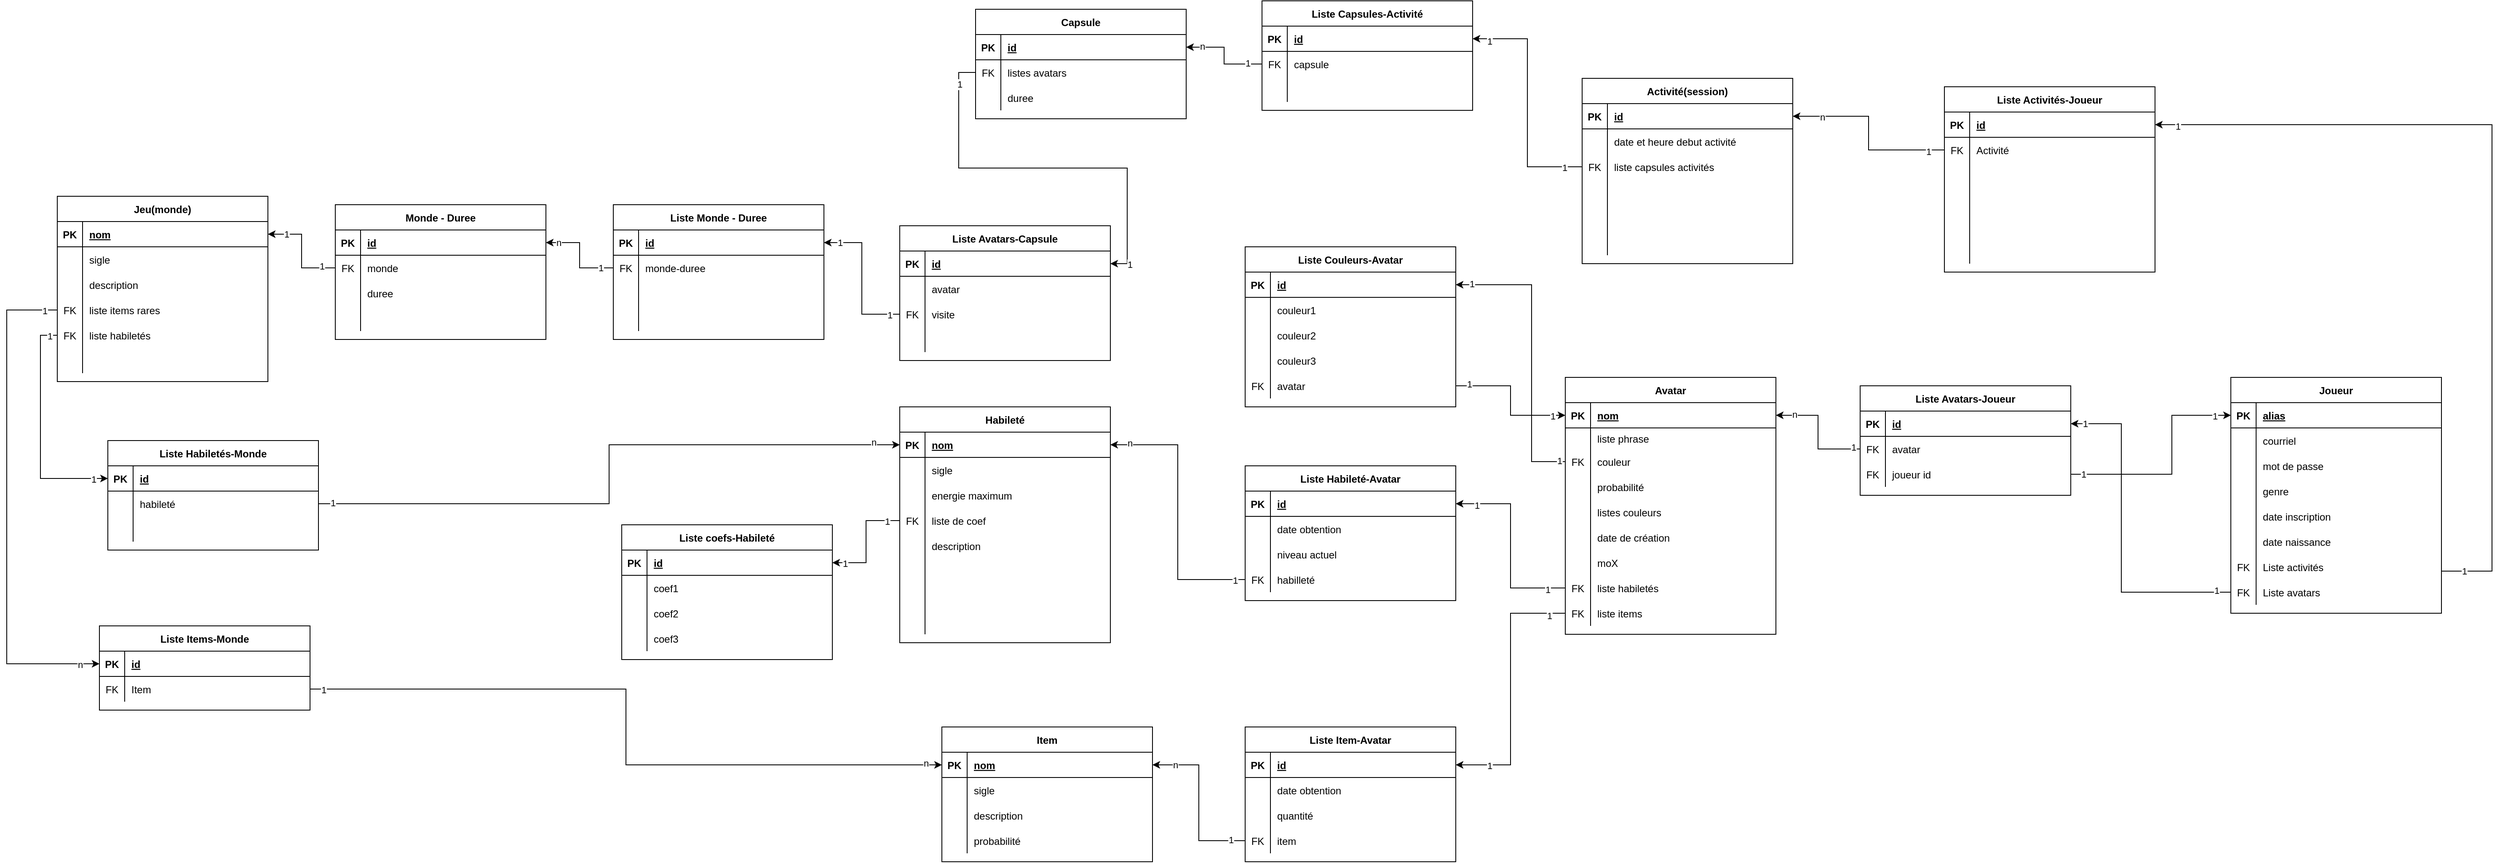 <mxfile version="23.1.5" type="device">
  <diagram id="R2lEEEUBdFMjLlhIrx00" name="Page-1">
    <mxGraphModel dx="3906" dy="1137" grid="1" gridSize="10" guides="1" tooltips="1" connect="1" arrows="1" fold="1" page="1" pageScale="1" pageWidth="850" pageHeight="1100" math="0" shadow="0" extFonts="Permanent Marker^https://fonts.googleapis.com/css?family=Permanent+Marker">
      <root>
        <mxCell id="0" />
        <mxCell id="1" parent="0" />
        <mxCell id="C-vyLk0tnHw3VtMMgP7b-2" value="Joueur" style="shape=table;startSize=30;container=1;collapsible=1;childLayout=tableLayout;fixedRows=1;rowLines=0;fontStyle=1;align=center;resizeLast=1;" parent="1" vertex="1">
          <mxGeometry x="1510" y="475" width="250" height="280" as="geometry" />
        </mxCell>
        <mxCell id="C-vyLk0tnHw3VtMMgP7b-3" value="" style="shape=partialRectangle;collapsible=0;dropTarget=0;pointerEvents=0;fillColor=none;points=[[0,0.5],[1,0.5]];portConstraint=eastwest;top=0;left=0;right=0;bottom=1;" parent="C-vyLk0tnHw3VtMMgP7b-2" vertex="1">
          <mxGeometry y="30" width="250" height="30" as="geometry" />
        </mxCell>
        <mxCell id="C-vyLk0tnHw3VtMMgP7b-4" value="PK" style="shape=partialRectangle;overflow=hidden;connectable=0;fillColor=none;top=0;left=0;bottom=0;right=0;fontStyle=1;" parent="C-vyLk0tnHw3VtMMgP7b-3" vertex="1">
          <mxGeometry width="30" height="30" as="geometry">
            <mxRectangle width="30" height="30" as="alternateBounds" />
          </mxGeometry>
        </mxCell>
        <mxCell id="C-vyLk0tnHw3VtMMgP7b-5" value="alias" style="shape=partialRectangle;overflow=hidden;connectable=0;fillColor=none;top=0;left=0;bottom=0;right=0;align=left;spacingLeft=6;fontStyle=5;" parent="C-vyLk0tnHw3VtMMgP7b-3" vertex="1">
          <mxGeometry x="30" width="220" height="30" as="geometry">
            <mxRectangle width="220" height="30" as="alternateBounds" />
          </mxGeometry>
        </mxCell>
        <mxCell id="C-vyLk0tnHw3VtMMgP7b-9" value="" style="shape=partialRectangle;collapsible=0;dropTarget=0;pointerEvents=0;fillColor=none;points=[[0,0.5],[1,0.5]];portConstraint=eastwest;top=0;left=0;right=0;bottom=0;" parent="C-vyLk0tnHw3VtMMgP7b-2" vertex="1">
          <mxGeometry y="60" width="250" height="30" as="geometry" />
        </mxCell>
        <mxCell id="C-vyLk0tnHw3VtMMgP7b-10" value="" style="shape=partialRectangle;overflow=hidden;connectable=0;fillColor=none;top=0;left=0;bottom=0;right=0;" parent="C-vyLk0tnHw3VtMMgP7b-9" vertex="1">
          <mxGeometry width="30" height="30" as="geometry">
            <mxRectangle width="30" height="30" as="alternateBounds" />
          </mxGeometry>
        </mxCell>
        <mxCell id="C-vyLk0tnHw3VtMMgP7b-11" value="courriel" style="shape=partialRectangle;overflow=hidden;connectable=0;fillColor=none;top=0;left=0;bottom=0;right=0;align=left;spacingLeft=6;" parent="C-vyLk0tnHw3VtMMgP7b-9" vertex="1">
          <mxGeometry x="30" width="220" height="30" as="geometry">
            <mxRectangle width="220" height="30" as="alternateBounds" />
          </mxGeometry>
        </mxCell>
        <mxCell id="EDNKt4hMMnq72DRwb28v-13" style="shape=partialRectangle;collapsible=0;dropTarget=0;pointerEvents=0;fillColor=none;points=[[0,0.5],[1,0.5]];portConstraint=eastwest;top=0;left=0;right=0;bottom=0;" vertex="1" parent="C-vyLk0tnHw3VtMMgP7b-2">
          <mxGeometry y="90" width="250" height="30" as="geometry" />
        </mxCell>
        <mxCell id="EDNKt4hMMnq72DRwb28v-14" style="shape=partialRectangle;overflow=hidden;connectable=0;fillColor=none;top=0;left=0;bottom=0;right=0;" vertex="1" parent="EDNKt4hMMnq72DRwb28v-13">
          <mxGeometry width="30" height="30" as="geometry">
            <mxRectangle width="30" height="30" as="alternateBounds" />
          </mxGeometry>
        </mxCell>
        <mxCell id="EDNKt4hMMnq72DRwb28v-15" value="mot de passe" style="shape=partialRectangle;overflow=hidden;connectable=0;fillColor=none;top=0;left=0;bottom=0;right=0;align=left;spacingLeft=6;" vertex="1" parent="EDNKt4hMMnq72DRwb28v-13">
          <mxGeometry x="30" width="220" height="30" as="geometry">
            <mxRectangle width="220" height="30" as="alternateBounds" />
          </mxGeometry>
        </mxCell>
        <mxCell id="EDNKt4hMMnq72DRwb28v-10" style="shape=partialRectangle;collapsible=0;dropTarget=0;pointerEvents=0;fillColor=none;points=[[0,0.5],[1,0.5]];portConstraint=eastwest;top=0;left=0;right=0;bottom=0;" vertex="1" parent="C-vyLk0tnHw3VtMMgP7b-2">
          <mxGeometry y="120" width="250" height="30" as="geometry" />
        </mxCell>
        <mxCell id="EDNKt4hMMnq72DRwb28v-11" style="shape=partialRectangle;overflow=hidden;connectable=0;fillColor=none;top=0;left=0;bottom=0;right=0;" vertex="1" parent="EDNKt4hMMnq72DRwb28v-10">
          <mxGeometry width="30" height="30" as="geometry">
            <mxRectangle width="30" height="30" as="alternateBounds" />
          </mxGeometry>
        </mxCell>
        <mxCell id="EDNKt4hMMnq72DRwb28v-12" value="genre" style="shape=partialRectangle;overflow=hidden;connectable=0;fillColor=none;top=0;left=0;bottom=0;right=0;align=left;spacingLeft=6;" vertex="1" parent="EDNKt4hMMnq72DRwb28v-10">
          <mxGeometry x="30" width="220" height="30" as="geometry">
            <mxRectangle width="220" height="30" as="alternateBounds" />
          </mxGeometry>
        </mxCell>
        <mxCell id="EDNKt4hMMnq72DRwb28v-7" style="shape=partialRectangle;collapsible=0;dropTarget=0;pointerEvents=0;fillColor=none;points=[[0,0.5],[1,0.5]];portConstraint=eastwest;top=0;left=0;right=0;bottom=0;" vertex="1" parent="C-vyLk0tnHw3VtMMgP7b-2">
          <mxGeometry y="150" width="250" height="30" as="geometry" />
        </mxCell>
        <mxCell id="EDNKt4hMMnq72DRwb28v-8" style="shape=partialRectangle;overflow=hidden;connectable=0;fillColor=none;top=0;left=0;bottom=0;right=0;" vertex="1" parent="EDNKt4hMMnq72DRwb28v-7">
          <mxGeometry width="30" height="30" as="geometry">
            <mxRectangle width="30" height="30" as="alternateBounds" />
          </mxGeometry>
        </mxCell>
        <mxCell id="EDNKt4hMMnq72DRwb28v-9" value="date inscription" style="shape=partialRectangle;overflow=hidden;connectable=0;fillColor=none;top=0;left=0;bottom=0;right=0;align=left;spacingLeft=6;" vertex="1" parent="EDNKt4hMMnq72DRwb28v-7">
          <mxGeometry x="30" width="220" height="30" as="geometry">
            <mxRectangle width="220" height="30" as="alternateBounds" />
          </mxGeometry>
        </mxCell>
        <mxCell id="EDNKt4hMMnq72DRwb28v-4" style="shape=partialRectangle;collapsible=0;dropTarget=0;pointerEvents=0;fillColor=none;points=[[0,0.5],[1,0.5]];portConstraint=eastwest;top=0;left=0;right=0;bottom=0;" vertex="1" parent="C-vyLk0tnHw3VtMMgP7b-2">
          <mxGeometry y="180" width="250" height="30" as="geometry" />
        </mxCell>
        <mxCell id="EDNKt4hMMnq72DRwb28v-5" style="shape=partialRectangle;overflow=hidden;connectable=0;fillColor=none;top=0;left=0;bottom=0;right=0;" vertex="1" parent="EDNKt4hMMnq72DRwb28v-4">
          <mxGeometry width="30" height="30" as="geometry">
            <mxRectangle width="30" height="30" as="alternateBounds" />
          </mxGeometry>
        </mxCell>
        <mxCell id="EDNKt4hMMnq72DRwb28v-6" value="date naissance" style="shape=partialRectangle;overflow=hidden;connectable=0;fillColor=none;top=0;left=0;bottom=0;right=0;align=left;spacingLeft=6;" vertex="1" parent="EDNKt4hMMnq72DRwb28v-4">
          <mxGeometry x="30" width="220" height="30" as="geometry">
            <mxRectangle width="220" height="30" as="alternateBounds" />
          </mxGeometry>
        </mxCell>
        <mxCell id="EDNKt4hMMnq72DRwb28v-1" style="shape=partialRectangle;collapsible=0;dropTarget=0;pointerEvents=0;fillColor=none;points=[[0,0.5],[1,0.5]];portConstraint=eastwest;top=0;left=0;right=0;bottom=0;" vertex="1" parent="C-vyLk0tnHw3VtMMgP7b-2">
          <mxGeometry y="210" width="250" height="30" as="geometry" />
        </mxCell>
        <mxCell id="EDNKt4hMMnq72DRwb28v-2" value="FK" style="shape=partialRectangle;overflow=hidden;connectable=0;fillColor=none;top=0;left=0;bottom=0;right=0;" vertex="1" parent="EDNKt4hMMnq72DRwb28v-1">
          <mxGeometry width="30" height="30" as="geometry">
            <mxRectangle width="30" height="30" as="alternateBounds" />
          </mxGeometry>
        </mxCell>
        <mxCell id="EDNKt4hMMnq72DRwb28v-3" value="Liste activités" style="shape=partialRectangle;overflow=hidden;connectable=0;fillColor=none;top=0;left=0;bottom=0;right=0;align=left;spacingLeft=6;" vertex="1" parent="EDNKt4hMMnq72DRwb28v-1">
          <mxGeometry x="30" width="220" height="30" as="geometry">
            <mxRectangle width="220" height="30" as="alternateBounds" />
          </mxGeometry>
        </mxCell>
        <mxCell id="EDNKt4hMMnq72DRwb28v-412" style="shape=partialRectangle;collapsible=0;dropTarget=0;pointerEvents=0;fillColor=none;points=[[0,0.5],[1,0.5]];portConstraint=eastwest;top=0;left=0;right=0;bottom=0;" vertex="1" parent="C-vyLk0tnHw3VtMMgP7b-2">
          <mxGeometry y="240" width="250" height="30" as="geometry" />
        </mxCell>
        <mxCell id="EDNKt4hMMnq72DRwb28v-413" value="FK" style="shape=partialRectangle;overflow=hidden;connectable=0;fillColor=none;top=0;left=0;bottom=0;right=0;" vertex="1" parent="EDNKt4hMMnq72DRwb28v-412">
          <mxGeometry width="30" height="30" as="geometry">
            <mxRectangle width="30" height="30" as="alternateBounds" />
          </mxGeometry>
        </mxCell>
        <mxCell id="EDNKt4hMMnq72DRwb28v-414" value="Liste avatars" style="shape=partialRectangle;overflow=hidden;connectable=0;fillColor=none;top=0;left=0;bottom=0;right=0;align=left;spacingLeft=6;" vertex="1" parent="EDNKt4hMMnq72DRwb28v-412">
          <mxGeometry x="30" width="220" height="30" as="geometry">
            <mxRectangle width="220" height="30" as="alternateBounds" />
          </mxGeometry>
        </mxCell>
        <mxCell id="C-vyLk0tnHw3VtMMgP7b-13" value="Jeu(monde)" style="shape=table;startSize=30;container=1;collapsible=1;childLayout=tableLayout;fixedRows=1;rowLines=0;fontStyle=1;align=center;resizeLast=1;" parent="1" vertex="1">
          <mxGeometry x="-1070" y="260" width="250" height="220" as="geometry" />
        </mxCell>
        <mxCell id="C-vyLk0tnHw3VtMMgP7b-14" value="" style="shape=partialRectangle;collapsible=0;dropTarget=0;pointerEvents=0;fillColor=none;points=[[0,0.5],[1,0.5]];portConstraint=eastwest;top=0;left=0;right=0;bottom=1;" parent="C-vyLk0tnHw3VtMMgP7b-13" vertex="1">
          <mxGeometry y="30" width="250" height="30" as="geometry" />
        </mxCell>
        <mxCell id="C-vyLk0tnHw3VtMMgP7b-15" value="PK" style="shape=partialRectangle;overflow=hidden;connectable=0;fillColor=none;top=0;left=0;bottom=0;right=0;fontStyle=1;" parent="C-vyLk0tnHw3VtMMgP7b-14" vertex="1">
          <mxGeometry width="30" height="30" as="geometry">
            <mxRectangle width="30" height="30" as="alternateBounds" />
          </mxGeometry>
        </mxCell>
        <mxCell id="C-vyLk0tnHw3VtMMgP7b-16" value="nom" style="shape=partialRectangle;overflow=hidden;connectable=0;fillColor=none;top=0;left=0;bottom=0;right=0;align=left;spacingLeft=6;fontStyle=5;" parent="C-vyLk0tnHw3VtMMgP7b-14" vertex="1">
          <mxGeometry x="30" width="220" height="30" as="geometry">
            <mxRectangle width="220" height="30" as="alternateBounds" />
          </mxGeometry>
        </mxCell>
        <mxCell id="C-vyLk0tnHw3VtMMgP7b-17" value="" style="shape=partialRectangle;collapsible=0;dropTarget=0;pointerEvents=0;fillColor=none;points=[[0,0.5],[1,0.5]];portConstraint=eastwest;top=0;left=0;right=0;bottom=0;" parent="C-vyLk0tnHw3VtMMgP7b-13" vertex="1">
          <mxGeometry y="60" width="250" height="30" as="geometry" />
        </mxCell>
        <mxCell id="C-vyLk0tnHw3VtMMgP7b-18" value="" style="shape=partialRectangle;overflow=hidden;connectable=0;fillColor=none;top=0;left=0;bottom=0;right=0;" parent="C-vyLk0tnHw3VtMMgP7b-17" vertex="1">
          <mxGeometry width="30" height="30" as="geometry">
            <mxRectangle width="30" height="30" as="alternateBounds" />
          </mxGeometry>
        </mxCell>
        <mxCell id="C-vyLk0tnHw3VtMMgP7b-19" value="sigle" style="shape=partialRectangle;overflow=hidden;connectable=0;fillColor=none;top=0;left=0;bottom=0;right=0;align=left;spacingLeft=6;" parent="C-vyLk0tnHw3VtMMgP7b-17" vertex="1">
          <mxGeometry x="30" width="220" height="30" as="geometry">
            <mxRectangle width="220" height="30" as="alternateBounds" />
          </mxGeometry>
        </mxCell>
        <mxCell id="C-vyLk0tnHw3VtMMgP7b-20" value="" style="shape=partialRectangle;collapsible=0;dropTarget=0;pointerEvents=0;fillColor=none;points=[[0,0.5],[1,0.5]];portConstraint=eastwest;top=0;left=0;right=0;bottom=0;" parent="C-vyLk0tnHw3VtMMgP7b-13" vertex="1">
          <mxGeometry y="90" width="250" height="30" as="geometry" />
        </mxCell>
        <mxCell id="C-vyLk0tnHw3VtMMgP7b-21" value="" style="shape=partialRectangle;overflow=hidden;connectable=0;fillColor=none;top=0;left=0;bottom=0;right=0;" parent="C-vyLk0tnHw3VtMMgP7b-20" vertex="1">
          <mxGeometry width="30" height="30" as="geometry">
            <mxRectangle width="30" height="30" as="alternateBounds" />
          </mxGeometry>
        </mxCell>
        <mxCell id="C-vyLk0tnHw3VtMMgP7b-22" value="description" style="shape=partialRectangle;overflow=hidden;connectable=0;fillColor=none;top=0;left=0;bottom=0;right=0;align=left;spacingLeft=6;" parent="C-vyLk0tnHw3VtMMgP7b-20" vertex="1">
          <mxGeometry x="30" width="220" height="30" as="geometry">
            <mxRectangle width="220" height="30" as="alternateBounds" />
          </mxGeometry>
        </mxCell>
        <mxCell id="EDNKt4hMMnq72DRwb28v-22" style="shape=partialRectangle;collapsible=0;dropTarget=0;pointerEvents=0;fillColor=none;points=[[0,0.5],[1,0.5]];portConstraint=eastwest;top=0;left=0;right=0;bottom=0;" vertex="1" parent="C-vyLk0tnHw3VtMMgP7b-13">
          <mxGeometry y="120" width="250" height="30" as="geometry" />
        </mxCell>
        <mxCell id="EDNKt4hMMnq72DRwb28v-23" value="FK" style="shape=partialRectangle;overflow=hidden;connectable=0;fillColor=none;top=0;left=0;bottom=0;right=0;" vertex="1" parent="EDNKt4hMMnq72DRwb28v-22">
          <mxGeometry width="30" height="30" as="geometry">
            <mxRectangle width="30" height="30" as="alternateBounds" />
          </mxGeometry>
        </mxCell>
        <mxCell id="EDNKt4hMMnq72DRwb28v-24" value="liste items rares" style="shape=partialRectangle;overflow=hidden;connectable=0;fillColor=none;top=0;left=0;bottom=0;right=0;align=left;spacingLeft=6;" vertex="1" parent="EDNKt4hMMnq72DRwb28v-22">
          <mxGeometry x="30" width="220" height="30" as="geometry">
            <mxRectangle width="220" height="30" as="alternateBounds" />
          </mxGeometry>
        </mxCell>
        <mxCell id="EDNKt4hMMnq72DRwb28v-19" style="shape=partialRectangle;collapsible=0;dropTarget=0;pointerEvents=0;fillColor=none;points=[[0,0.5],[1,0.5]];portConstraint=eastwest;top=0;left=0;right=0;bottom=0;" vertex="1" parent="C-vyLk0tnHw3VtMMgP7b-13">
          <mxGeometry y="150" width="250" height="30" as="geometry" />
        </mxCell>
        <mxCell id="EDNKt4hMMnq72DRwb28v-20" value="FK" style="shape=partialRectangle;overflow=hidden;connectable=0;fillColor=none;top=0;left=0;bottom=0;right=0;" vertex="1" parent="EDNKt4hMMnq72DRwb28v-19">
          <mxGeometry width="30" height="30" as="geometry">
            <mxRectangle width="30" height="30" as="alternateBounds" />
          </mxGeometry>
        </mxCell>
        <mxCell id="EDNKt4hMMnq72DRwb28v-21" value="liste habiletés" style="shape=partialRectangle;overflow=hidden;connectable=0;fillColor=none;top=0;left=0;bottom=0;right=0;align=left;spacingLeft=6;" vertex="1" parent="EDNKt4hMMnq72DRwb28v-19">
          <mxGeometry x="30" width="220" height="30" as="geometry">
            <mxRectangle width="220" height="30" as="alternateBounds" />
          </mxGeometry>
        </mxCell>
        <mxCell id="EDNKt4hMMnq72DRwb28v-16" style="shape=partialRectangle;collapsible=0;dropTarget=0;pointerEvents=0;fillColor=none;points=[[0,0.5],[1,0.5]];portConstraint=eastwest;top=0;left=0;right=0;bottom=0;" vertex="1" parent="C-vyLk0tnHw3VtMMgP7b-13">
          <mxGeometry y="180" width="250" height="30" as="geometry" />
        </mxCell>
        <mxCell id="EDNKt4hMMnq72DRwb28v-17" style="shape=partialRectangle;overflow=hidden;connectable=0;fillColor=none;top=0;left=0;bottom=0;right=0;" vertex="1" parent="EDNKt4hMMnq72DRwb28v-16">
          <mxGeometry width="30" height="30" as="geometry">
            <mxRectangle width="30" height="30" as="alternateBounds" />
          </mxGeometry>
        </mxCell>
        <mxCell id="EDNKt4hMMnq72DRwb28v-18" style="shape=partialRectangle;overflow=hidden;connectable=0;fillColor=none;top=0;left=0;bottom=0;right=0;align=left;spacingLeft=6;" vertex="1" parent="EDNKt4hMMnq72DRwb28v-16">
          <mxGeometry x="30" width="220" height="30" as="geometry">
            <mxRectangle width="220" height="30" as="alternateBounds" />
          </mxGeometry>
        </mxCell>
        <mxCell id="C-vyLk0tnHw3VtMMgP7b-23" value="Habileté" style="shape=table;startSize=30;container=1;collapsible=1;childLayout=tableLayout;fixedRows=1;rowLines=0;fontStyle=1;align=center;resizeLast=1;" parent="1" vertex="1">
          <mxGeometry x="-70" y="510" width="250" height="280" as="geometry" />
        </mxCell>
        <mxCell id="C-vyLk0tnHw3VtMMgP7b-24" value="" style="shape=partialRectangle;collapsible=0;dropTarget=0;pointerEvents=0;fillColor=none;points=[[0,0.5],[1,0.5]];portConstraint=eastwest;top=0;left=0;right=0;bottom=1;" parent="C-vyLk0tnHw3VtMMgP7b-23" vertex="1">
          <mxGeometry y="30" width="250" height="30" as="geometry" />
        </mxCell>
        <mxCell id="C-vyLk0tnHw3VtMMgP7b-25" value="PK" style="shape=partialRectangle;overflow=hidden;connectable=0;fillColor=none;top=0;left=0;bottom=0;right=0;fontStyle=1;" parent="C-vyLk0tnHw3VtMMgP7b-24" vertex="1">
          <mxGeometry width="30" height="30" as="geometry">
            <mxRectangle width="30" height="30" as="alternateBounds" />
          </mxGeometry>
        </mxCell>
        <mxCell id="C-vyLk0tnHw3VtMMgP7b-26" value="nom" style="shape=partialRectangle;overflow=hidden;connectable=0;fillColor=none;top=0;left=0;bottom=0;right=0;align=left;spacingLeft=6;fontStyle=5;" parent="C-vyLk0tnHw3VtMMgP7b-24" vertex="1">
          <mxGeometry x="30" width="220" height="30" as="geometry">
            <mxRectangle width="220" height="30" as="alternateBounds" />
          </mxGeometry>
        </mxCell>
        <mxCell id="C-vyLk0tnHw3VtMMgP7b-27" value="" style="shape=partialRectangle;collapsible=0;dropTarget=0;pointerEvents=0;fillColor=none;points=[[0,0.5],[1,0.5]];portConstraint=eastwest;top=0;left=0;right=0;bottom=0;" parent="C-vyLk0tnHw3VtMMgP7b-23" vertex="1">
          <mxGeometry y="60" width="250" height="30" as="geometry" />
        </mxCell>
        <mxCell id="C-vyLk0tnHw3VtMMgP7b-28" value="" style="shape=partialRectangle;overflow=hidden;connectable=0;fillColor=none;top=0;left=0;bottom=0;right=0;" parent="C-vyLk0tnHw3VtMMgP7b-27" vertex="1">
          <mxGeometry width="30" height="30" as="geometry">
            <mxRectangle width="30" height="30" as="alternateBounds" />
          </mxGeometry>
        </mxCell>
        <mxCell id="C-vyLk0tnHw3VtMMgP7b-29" value="sigle" style="shape=partialRectangle;overflow=hidden;connectable=0;fillColor=none;top=0;left=0;bottom=0;right=0;align=left;spacingLeft=6;" parent="C-vyLk0tnHw3VtMMgP7b-27" vertex="1">
          <mxGeometry x="30" width="220" height="30" as="geometry">
            <mxRectangle width="220" height="30" as="alternateBounds" />
          </mxGeometry>
        </mxCell>
        <mxCell id="EDNKt4hMMnq72DRwb28v-28" style="shape=partialRectangle;collapsible=0;dropTarget=0;pointerEvents=0;fillColor=none;points=[[0,0.5],[1,0.5]];portConstraint=eastwest;top=0;left=0;right=0;bottom=0;" vertex="1" parent="C-vyLk0tnHw3VtMMgP7b-23">
          <mxGeometry y="90" width="250" height="30" as="geometry" />
        </mxCell>
        <mxCell id="EDNKt4hMMnq72DRwb28v-29" style="shape=partialRectangle;overflow=hidden;connectable=0;fillColor=none;top=0;left=0;bottom=0;right=0;" vertex="1" parent="EDNKt4hMMnq72DRwb28v-28">
          <mxGeometry width="30" height="30" as="geometry">
            <mxRectangle width="30" height="30" as="alternateBounds" />
          </mxGeometry>
        </mxCell>
        <mxCell id="EDNKt4hMMnq72DRwb28v-30" value="energie maximum" style="shape=partialRectangle;overflow=hidden;connectable=0;fillColor=none;top=0;left=0;bottom=0;right=0;align=left;spacingLeft=6;" vertex="1" parent="EDNKt4hMMnq72DRwb28v-28">
          <mxGeometry x="30" width="220" height="30" as="geometry">
            <mxRectangle width="220" height="30" as="alternateBounds" />
          </mxGeometry>
        </mxCell>
        <mxCell id="EDNKt4hMMnq72DRwb28v-25" style="shape=partialRectangle;collapsible=0;dropTarget=0;pointerEvents=0;fillColor=none;points=[[0,0.5],[1,0.5]];portConstraint=eastwest;top=0;left=0;right=0;bottom=0;" vertex="1" parent="C-vyLk0tnHw3VtMMgP7b-23">
          <mxGeometry y="120" width="250" height="30" as="geometry" />
        </mxCell>
        <mxCell id="EDNKt4hMMnq72DRwb28v-26" value="FK" style="shape=partialRectangle;overflow=hidden;connectable=0;fillColor=none;top=0;left=0;bottom=0;right=0;" vertex="1" parent="EDNKt4hMMnq72DRwb28v-25">
          <mxGeometry width="30" height="30" as="geometry">
            <mxRectangle width="30" height="30" as="alternateBounds" />
          </mxGeometry>
        </mxCell>
        <mxCell id="EDNKt4hMMnq72DRwb28v-27" value="liste de coef" style="shape=partialRectangle;overflow=hidden;connectable=0;fillColor=none;top=0;left=0;bottom=0;right=0;align=left;spacingLeft=6;" vertex="1" parent="EDNKt4hMMnq72DRwb28v-25">
          <mxGeometry x="30" width="220" height="30" as="geometry">
            <mxRectangle width="220" height="30" as="alternateBounds" />
          </mxGeometry>
        </mxCell>
        <mxCell id="EDNKt4hMMnq72DRwb28v-37" style="shape=partialRectangle;collapsible=0;dropTarget=0;pointerEvents=0;fillColor=none;points=[[0,0.5],[1,0.5]];portConstraint=eastwest;top=0;left=0;right=0;bottom=0;" vertex="1" parent="C-vyLk0tnHw3VtMMgP7b-23">
          <mxGeometry y="150" width="250" height="30" as="geometry" />
        </mxCell>
        <mxCell id="EDNKt4hMMnq72DRwb28v-38" style="shape=partialRectangle;overflow=hidden;connectable=0;fillColor=none;top=0;left=0;bottom=0;right=0;" vertex="1" parent="EDNKt4hMMnq72DRwb28v-37">
          <mxGeometry width="30" height="30" as="geometry">
            <mxRectangle width="30" height="30" as="alternateBounds" />
          </mxGeometry>
        </mxCell>
        <mxCell id="EDNKt4hMMnq72DRwb28v-39" value="description" style="shape=partialRectangle;overflow=hidden;connectable=0;fillColor=none;top=0;left=0;bottom=0;right=0;align=left;spacingLeft=6;" vertex="1" parent="EDNKt4hMMnq72DRwb28v-37">
          <mxGeometry x="30" width="220" height="30" as="geometry">
            <mxRectangle width="220" height="30" as="alternateBounds" />
          </mxGeometry>
        </mxCell>
        <mxCell id="EDNKt4hMMnq72DRwb28v-46" style="shape=partialRectangle;collapsible=0;dropTarget=0;pointerEvents=0;fillColor=none;points=[[0,0.5],[1,0.5]];portConstraint=eastwest;top=0;left=0;right=0;bottom=0;" vertex="1" parent="C-vyLk0tnHw3VtMMgP7b-23">
          <mxGeometry y="180" width="250" height="30" as="geometry" />
        </mxCell>
        <mxCell id="EDNKt4hMMnq72DRwb28v-47" style="shape=partialRectangle;overflow=hidden;connectable=0;fillColor=none;top=0;left=0;bottom=0;right=0;" vertex="1" parent="EDNKt4hMMnq72DRwb28v-46">
          <mxGeometry width="30" height="30" as="geometry">
            <mxRectangle width="30" height="30" as="alternateBounds" />
          </mxGeometry>
        </mxCell>
        <mxCell id="EDNKt4hMMnq72DRwb28v-48" style="shape=partialRectangle;overflow=hidden;connectable=0;fillColor=none;top=0;left=0;bottom=0;right=0;align=left;spacingLeft=6;" vertex="1" parent="EDNKt4hMMnq72DRwb28v-46">
          <mxGeometry x="30" width="220" height="30" as="geometry">
            <mxRectangle width="220" height="30" as="alternateBounds" />
          </mxGeometry>
        </mxCell>
        <mxCell id="EDNKt4hMMnq72DRwb28v-43" style="shape=partialRectangle;collapsible=0;dropTarget=0;pointerEvents=0;fillColor=none;points=[[0,0.5],[1,0.5]];portConstraint=eastwest;top=0;left=0;right=0;bottom=0;" vertex="1" parent="C-vyLk0tnHw3VtMMgP7b-23">
          <mxGeometry y="210" width="250" height="30" as="geometry" />
        </mxCell>
        <mxCell id="EDNKt4hMMnq72DRwb28v-44" style="shape=partialRectangle;overflow=hidden;connectable=0;fillColor=none;top=0;left=0;bottom=0;right=0;" vertex="1" parent="EDNKt4hMMnq72DRwb28v-43">
          <mxGeometry width="30" height="30" as="geometry">
            <mxRectangle width="30" height="30" as="alternateBounds" />
          </mxGeometry>
        </mxCell>
        <mxCell id="EDNKt4hMMnq72DRwb28v-45" style="shape=partialRectangle;overflow=hidden;connectable=0;fillColor=none;top=0;left=0;bottom=0;right=0;align=left;spacingLeft=6;" vertex="1" parent="EDNKt4hMMnq72DRwb28v-43">
          <mxGeometry x="30" width="220" height="30" as="geometry">
            <mxRectangle width="220" height="30" as="alternateBounds" />
          </mxGeometry>
        </mxCell>
        <mxCell id="EDNKt4hMMnq72DRwb28v-40" style="shape=partialRectangle;collapsible=0;dropTarget=0;pointerEvents=0;fillColor=none;points=[[0,0.5],[1,0.5]];portConstraint=eastwest;top=0;left=0;right=0;bottom=0;" vertex="1" parent="C-vyLk0tnHw3VtMMgP7b-23">
          <mxGeometry y="240" width="250" height="30" as="geometry" />
        </mxCell>
        <mxCell id="EDNKt4hMMnq72DRwb28v-41" style="shape=partialRectangle;overflow=hidden;connectable=0;fillColor=none;top=0;left=0;bottom=0;right=0;" vertex="1" parent="EDNKt4hMMnq72DRwb28v-40">
          <mxGeometry width="30" height="30" as="geometry">
            <mxRectangle width="30" height="30" as="alternateBounds" />
          </mxGeometry>
        </mxCell>
        <mxCell id="EDNKt4hMMnq72DRwb28v-42" style="shape=partialRectangle;overflow=hidden;connectable=0;fillColor=none;top=0;left=0;bottom=0;right=0;align=left;spacingLeft=6;" vertex="1" parent="EDNKt4hMMnq72DRwb28v-40">
          <mxGeometry x="30" width="220" height="30" as="geometry">
            <mxRectangle width="220" height="30" as="alternateBounds" />
          </mxGeometry>
        </mxCell>
        <mxCell id="EDNKt4hMMnq72DRwb28v-49" value="Item" style="shape=table;startSize=30;container=1;collapsible=1;childLayout=tableLayout;fixedRows=1;rowLines=0;fontStyle=1;align=center;resizeLast=1;" vertex="1" parent="1">
          <mxGeometry x="-20" y="890" width="250" height="160" as="geometry" />
        </mxCell>
        <mxCell id="EDNKt4hMMnq72DRwb28v-50" value="" style="shape=partialRectangle;collapsible=0;dropTarget=0;pointerEvents=0;fillColor=none;points=[[0,0.5],[1,0.5]];portConstraint=eastwest;top=0;left=0;right=0;bottom=1;" vertex="1" parent="EDNKt4hMMnq72DRwb28v-49">
          <mxGeometry y="30" width="250" height="30" as="geometry" />
        </mxCell>
        <mxCell id="EDNKt4hMMnq72DRwb28v-51" value="PK" style="shape=partialRectangle;overflow=hidden;connectable=0;fillColor=none;top=0;left=0;bottom=0;right=0;fontStyle=1;" vertex="1" parent="EDNKt4hMMnq72DRwb28v-50">
          <mxGeometry width="30" height="30" as="geometry">
            <mxRectangle width="30" height="30" as="alternateBounds" />
          </mxGeometry>
        </mxCell>
        <mxCell id="EDNKt4hMMnq72DRwb28v-52" value="nom" style="shape=partialRectangle;overflow=hidden;connectable=0;fillColor=none;top=0;left=0;bottom=0;right=0;align=left;spacingLeft=6;fontStyle=5;" vertex="1" parent="EDNKt4hMMnq72DRwb28v-50">
          <mxGeometry x="30" width="220" height="30" as="geometry">
            <mxRectangle width="220" height="30" as="alternateBounds" />
          </mxGeometry>
        </mxCell>
        <mxCell id="EDNKt4hMMnq72DRwb28v-53" value="" style="shape=partialRectangle;collapsible=0;dropTarget=0;pointerEvents=0;fillColor=none;points=[[0,0.5],[1,0.5]];portConstraint=eastwest;top=0;left=0;right=0;bottom=0;" vertex="1" parent="EDNKt4hMMnq72DRwb28v-49">
          <mxGeometry y="60" width="250" height="30" as="geometry" />
        </mxCell>
        <mxCell id="EDNKt4hMMnq72DRwb28v-54" value="" style="shape=partialRectangle;overflow=hidden;connectable=0;fillColor=none;top=0;left=0;bottom=0;right=0;" vertex="1" parent="EDNKt4hMMnq72DRwb28v-53">
          <mxGeometry width="30" height="30" as="geometry">
            <mxRectangle width="30" height="30" as="alternateBounds" />
          </mxGeometry>
        </mxCell>
        <mxCell id="EDNKt4hMMnq72DRwb28v-55" value="sigle" style="shape=partialRectangle;overflow=hidden;connectable=0;fillColor=none;top=0;left=0;bottom=0;right=0;align=left;spacingLeft=6;" vertex="1" parent="EDNKt4hMMnq72DRwb28v-53">
          <mxGeometry x="30" width="220" height="30" as="geometry">
            <mxRectangle width="220" height="30" as="alternateBounds" />
          </mxGeometry>
        </mxCell>
        <mxCell id="EDNKt4hMMnq72DRwb28v-56" value="" style="shape=partialRectangle;collapsible=0;dropTarget=0;pointerEvents=0;fillColor=none;points=[[0,0.5],[1,0.5]];portConstraint=eastwest;top=0;left=0;right=0;bottom=0;" vertex="1" parent="EDNKt4hMMnq72DRwb28v-49">
          <mxGeometry y="90" width="250" height="30" as="geometry" />
        </mxCell>
        <mxCell id="EDNKt4hMMnq72DRwb28v-57" value="" style="shape=partialRectangle;overflow=hidden;connectable=0;fillColor=none;top=0;left=0;bottom=0;right=0;" vertex="1" parent="EDNKt4hMMnq72DRwb28v-56">
          <mxGeometry width="30" height="30" as="geometry">
            <mxRectangle width="30" height="30" as="alternateBounds" />
          </mxGeometry>
        </mxCell>
        <mxCell id="EDNKt4hMMnq72DRwb28v-58" value="description" style="shape=partialRectangle;overflow=hidden;connectable=0;fillColor=none;top=0;left=0;bottom=0;right=0;align=left;spacingLeft=6;" vertex="1" parent="EDNKt4hMMnq72DRwb28v-56">
          <mxGeometry x="30" width="220" height="30" as="geometry">
            <mxRectangle width="220" height="30" as="alternateBounds" />
          </mxGeometry>
        </mxCell>
        <mxCell id="EDNKt4hMMnq72DRwb28v-59" style="shape=partialRectangle;collapsible=0;dropTarget=0;pointerEvents=0;fillColor=none;points=[[0,0.5],[1,0.5]];portConstraint=eastwest;top=0;left=0;right=0;bottom=0;" vertex="1" parent="EDNKt4hMMnq72DRwb28v-49">
          <mxGeometry y="120" width="250" height="30" as="geometry" />
        </mxCell>
        <mxCell id="EDNKt4hMMnq72DRwb28v-60" value="" style="shape=partialRectangle;overflow=hidden;connectable=0;fillColor=none;top=0;left=0;bottom=0;right=0;" vertex="1" parent="EDNKt4hMMnq72DRwb28v-59">
          <mxGeometry width="30" height="30" as="geometry">
            <mxRectangle width="30" height="30" as="alternateBounds" />
          </mxGeometry>
        </mxCell>
        <mxCell id="EDNKt4hMMnq72DRwb28v-61" value="probabilité" style="shape=partialRectangle;overflow=hidden;connectable=0;fillColor=none;top=0;left=0;bottom=0;right=0;align=left;spacingLeft=6;" vertex="1" parent="EDNKt4hMMnq72DRwb28v-59">
          <mxGeometry x="30" width="220" height="30" as="geometry">
            <mxRectangle width="220" height="30" as="alternateBounds" />
          </mxGeometry>
        </mxCell>
        <mxCell id="EDNKt4hMMnq72DRwb28v-68" value="Avatar" style="shape=table;startSize=30;container=1;collapsible=1;childLayout=tableLayout;fixedRows=1;rowLines=0;fontStyle=1;align=center;resizeLast=1;" vertex="1" parent="1">
          <mxGeometry x="720" y="475" width="250" height="305" as="geometry" />
        </mxCell>
        <mxCell id="EDNKt4hMMnq72DRwb28v-69" value="" style="shape=partialRectangle;collapsible=0;dropTarget=0;pointerEvents=0;fillColor=none;points=[[0,0.5],[1,0.5]];portConstraint=eastwest;top=0;left=0;right=0;bottom=1;" vertex="1" parent="EDNKt4hMMnq72DRwb28v-68">
          <mxGeometry y="30" width="250" height="30" as="geometry" />
        </mxCell>
        <mxCell id="EDNKt4hMMnq72DRwb28v-70" value="PK" style="shape=partialRectangle;overflow=hidden;connectable=0;fillColor=none;top=0;left=0;bottom=0;right=0;fontStyle=1;" vertex="1" parent="EDNKt4hMMnq72DRwb28v-69">
          <mxGeometry width="30" height="30" as="geometry">
            <mxRectangle width="30" height="30" as="alternateBounds" />
          </mxGeometry>
        </mxCell>
        <mxCell id="EDNKt4hMMnq72DRwb28v-71" value="nom" style="shape=partialRectangle;overflow=hidden;connectable=0;fillColor=none;top=0;left=0;bottom=0;right=0;align=left;spacingLeft=6;fontStyle=5;" vertex="1" parent="EDNKt4hMMnq72DRwb28v-69">
          <mxGeometry x="30" width="220" height="30" as="geometry">
            <mxRectangle width="220" height="30" as="alternateBounds" />
          </mxGeometry>
        </mxCell>
        <mxCell id="EDNKt4hMMnq72DRwb28v-72" value="" style="shape=partialRectangle;collapsible=0;dropTarget=0;pointerEvents=0;fillColor=none;points=[[0,0.5],[1,0.5]];portConstraint=eastwest;top=0;left=0;right=0;bottom=0;" vertex="1" parent="EDNKt4hMMnq72DRwb28v-68">
          <mxGeometry y="60" width="250" height="25" as="geometry" />
        </mxCell>
        <mxCell id="EDNKt4hMMnq72DRwb28v-73" value="" style="shape=partialRectangle;overflow=hidden;connectable=0;fillColor=none;top=0;left=0;bottom=0;right=0;" vertex="1" parent="EDNKt4hMMnq72DRwb28v-72">
          <mxGeometry width="30" height="25" as="geometry">
            <mxRectangle width="30" height="25" as="alternateBounds" />
          </mxGeometry>
        </mxCell>
        <mxCell id="EDNKt4hMMnq72DRwb28v-74" value="liste phrase" style="shape=partialRectangle;overflow=hidden;connectable=0;fillColor=none;top=0;left=0;bottom=0;right=0;align=left;spacingLeft=6;" vertex="1" parent="EDNKt4hMMnq72DRwb28v-72">
          <mxGeometry x="30" width="220" height="25" as="geometry">
            <mxRectangle width="220" height="25" as="alternateBounds" />
          </mxGeometry>
        </mxCell>
        <mxCell id="EDNKt4hMMnq72DRwb28v-75" value="" style="shape=partialRectangle;collapsible=0;dropTarget=0;pointerEvents=0;fillColor=none;points=[[0,0.5],[1,0.5]];portConstraint=eastwest;top=0;left=0;right=0;bottom=0;" vertex="1" parent="EDNKt4hMMnq72DRwb28v-68">
          <mxGeometry y="85" width="250" height="30" as="geometry" />
        </mxCell>
        <mxCell id="EDNKt4hMMnq72DRwb28v-76" value="FK" style="shape=partialRectangle;overflow=hidden;connectable=0;fillColor=none;top=0;left=0;bottom=0;right=0;" vertex="1" parent="EDNKt4hMMnq72DRwb28v-75">
          <mxGeometry width="30" height="30" as="geometry">
            <mxRectangle width="30" height="30" as="alternateBounds" />
          </mxGeometry>
        </mxCell>
        <mxCell id="EDNKt4hMMnq72DRwb28v-77" value="couleur" style="shape=partialRectangle;overflow=hidden;connectable=0;fillColor=none;top=0;left=0;bottom=0;right=0;align=left;spacingLeft=6;" vertex="1" parent="EDNKt4hMMnq72DRwb28v-75">
          <mxGeometry x="30" width="220" height="30" as="geometry">
            <mxRectangle width="220" height="30" as="alternateBounds" />
          </mxGeometry>
        </mxCell>
        <mxCell id="EDNKt4hMMnq72DRwb28v-78" style="shape=partialRectangle;collapsible=0;dropTarget=0;pointerEvents=0;fillColor=none;points=[[0,0.5],[1,0.5]];portConstraint=eastwest;top=0;left=0;right=0;bottom=0;" vertex="1" parent="EDNKt4hMMnq72DRwb28v-68">
          <mxGeometry y="115" width="250" height="30" as="geometry" />
        </mxCell>
        <mxCell id="EDNKt4hMMnq72DRwb28v-79" value="" style="shape=partialRectangle;overflow=hidden;connectable=0;fillColor=none;top=0;left=0;bottom=0;right=0;" vertex="1" parent="EDNKt4hMMnq72DRwb28v-78">
          <mxGeometry width="30" height="30" as="geometry">
            <mxRectangle width="30" height="30" as="alternateBounds" />
          </mxGeometry>
        </mxCell>
        <mxCell id="EDNKt4hMMnq72DRwb28v-80" value="probabilité" style="shape=partialRectangle;overflow=hidden;connectable=0;fillColor=none;top=0;left=0;bottom=0;right=0;align=left;spacingLeft=6;" vertex="1" parent="EDNKt4hMMnq72DRwb28v-78">
          <mxGeometry x="30" width="220" height="30" as="geometry">
            <mxRectangle width="220" height="30" as="alternateBounds" />
          </mxGeometry>
        </mxCell>
        <mxCell id="EDNKt4hMMnq72DRwb28v-90" style="shape=partialRectangle;collapsible=0;dropTarget=0;pointerEvents=0;fillColor=none;points=[[0,0.5],[1,0.5]];portConstraint=eastwest;top=0;left=0;right=0;bottom=0;" vertex="1" parent="EDNKt4hMMnq72DRwb28v-68">
          <mxGeometry y="145" width="250" height="30" as="geometry" />
        </mxCell>
        <mxCell id="EDNKt4hMMnq72DRwb28v-91" style="shape=partialRectangle;overflow=hidden;connectable=0;fillColor=none;top=0;left=0;bottom=0;right=0;" vertex="1" parent="EDNKt4hMMnq72DRwb28v-90">
          <mxGeometry width="30" height="30" as="geometry">
            <mxRectangle width="30" height="30" as="alternateBounds" />
          </mxGeometry>
        </mxCell>
        <mxCell id="EDNKt4hMMnq72DRwb28v-92" value="listes couleurs" style="shape=partialRectangle;overflow=hidden;connectable=0;fillColor=none;top=0;left=0;bottom=0;right=0;align=left;spacingLeft=6;" vertex="1" parent="EDNKt4hMMnq72DRwb28v-90">
          <mxGeometry x="30" width="220" height="30" as="geometry">
            <mxRectangle width="220" height="30" as="alternateBounds" />
          </mxGeometry>
        </mxCell>
        <mxCell id="EDNKt4hMMnq72DRwb28v-87" style="shape=partialRectangle;collapsible=0;dropTarget=0;pointerEvents=0;fillColor=none;points=[[0,0.5],[1,0.5]];portConstraint=eastwest;top=0;left=0;right=0;bottom=0;" vertex="1" parent="EDNKt4hMMnq72DRwb28v-68">
          <mxGeometry y="175" width="250" height="30" as="geometry" />
        </mxCell>
        <mxCell id="EDNKt4hMMnq72DRwb28v-88" style="shape=partialRectangle;overflow=hidden;connectable=0;fillColor=none;top=0;left=0;bottom=0;right=0;" vertex="1" parent="EDNKt4hMMnq72DRwb28v-87">
          <mxGeometry width="30" height="30" as="geometry">
            <mxRectangle width="30" height="30" as="alternateBounds" />
          </mxGeometry>
        </mxCell>
        <mxCell id="EDNKt4hMMnq72DRwb28v-89" value="date de création" style="shape=partialRectangle;overflow=hidden;connectable=0;fillColor=none;top=0;left=0;bottom=0;right=0;align=left;spacingLeft=6;" vertex="1" parent="EDNKt4hMMnq72DRwb28v-87">
          <mxGeometry x="30" width="220" height="30" as="geometry">
            <mxRectangle width="220" height="30" as="alternateBounds" />
          </mxGeometry>
        </mxCell>
        <mxCell id="EDNKt4hMMnq72DRwb28v-84" style="shape=partialRectangle;collapsible=0;dropTarget=0;pointerEvents=0;fillColor=none;points=[[0,0.5],[1,0.5]];portConstraint=eastwest;top=0;left=0;right=0;bottom=0;" vertex="1" parent="EDNKt4hMMnq72DRwb28v-68">
          <mxGeometry y="205" width="250" height="30" as="geometry" />
        </mxCell>
        <mxCell id="EDNKt4hMMnq72DRwb28v-85" style="shape=partialRectangle;overflow=hidden;connectable=0;fillColor=none;top=0;left=0;bottom=0;right=0;" vertex="1" parent="EDNKt4hMMnq72DRwb28v-84">
          <mxGeometry width="30" height="30" as="geometry">
            <mxRectangle width="30" height="30" as="alternateBounds" />
          </mxGeometry>
        </mxCell>
        <mxCell id="EDNKt4hMMnq72DRwb28v-86" value="moX" style="shape=partialRectangle;overflow=hidden;connectable=0;fillColor=none;top=0;left=0;bottom=0;right=0;align=left;spacingLeft=6;" vertex="1" parent="EDNKt4hMMnq72DRwb28v-84">
          <mxGeometry x="30" width="220" height="30" as="geometry">
            <mxRectangle width="220" height="30" as="alternateBounds" />
          </mxGeometry>
        </mxCell>
        <mxCell id="EDNKt4hMMnq72DRwb28v-81" style="shape=partialRectangle;collapsible=0;dropTarget=0;pointerEvents=0;fillColor=none;points=[[0,0.5],[1,0.5]];portConstraint=eastwest;top=0;left=0;right=0;bottom=0;" vertex="1" parent="EDNKt4hMMnq72DRwb28v-68">
          <mxGeometry y="235" width="250" height="30" as="geometry" />
        </mxCell>
        <mxCell id="EDNKt4hMMnq72DRwb28v-82" value="FK" style="shape=partialRectangle;overflow=hidden;connectable=0;fillColor=none;top=0;left=0;bottom=0;right=0;" vertex="1" parent="EDNKt4hMMnq72DRwb28v-81">
          <mxGeometry width="30" height="30" as="geometry">
            <mxRectangle width="30" height="30" as="alternateBounds" />
          </mxGeometry>
        </mxCell>
        <mxCell id="EDNKt4hMMnq72DRwb28v-83" value="liste habiletés" style="shape=partialRectangle;overflow=hidden;connectable=0;fillColor=none;top=0;left=0;bottom=0;right=0;align=left;spacingLeft=6;" vertex="1" parent="EDNKt4hMMnq72DRwb28v-81">
          <mxGeometry x="30" width="220" height="30" as="geometry">
            <mxRectangle width="220" height="30" as="alternateBounds" />
          </mxGeometry>
        </mxCell>
        <mxCell id="EDNKt4hMMnq72DRwb28v-168" style="shape=partialRectangle;collapsible=0;dropTarget=0;pointerEvents=0;fillColor=none;points=[[0,0.5],[1,0.5]];portConstraint=eastwest;top=0;left=0;right=0;bottom=0;" vertex="1" parent="EDNKt4hMMnq72DRwb28v-68">
          <mxGeometry y="265" width="250" height="30" as="geometry" />
        </mxCell>
        <mxCell id="EDNKt4hMMnq72DRwb28v-169" value="FK" style="shape=partialRectangle;overflow=hidden;connectable=0;fillColor=none;top=0;left=0;bottom=0;right=0;" vertex="1" parent="EDNKt4hMMnq72DRwb28v-168">
          <mxGeometry width="30" height="30" as="geometry">
            <mxRectangle width="30" height="30" as="alternateBounds" />
          </mxGeometry>
        </mxCell>
        <mxCell id="EDNKt4hMMnq72DRwb28v-170" value="liste items" style="shape=partialRectangle;overflow=hidden;connectable=0;fillColor=none;top=0;left=0;bottom=0;right=0;align=left;spacingLeft=6;" vertex="1" parent="EDNKt4hMMnq72DRwb28v-168">
          <mxGeometry x="30" width="220" height="30" as="geometry">
            <mxRectangle width="220" height="30" as="alternateBounds" />
          </mxGeometry>
        </mxCell>
        <mxCell id="EDNKt4hMMnq72DRwb28v-93" value="Liste Couleurs-Avatar" style="shape=table;startSize=30;container=1;collapsible=1;childLayout=tableLayout;fixedRows=1;rowLines=0;fontStyle=1;align=center;resizeLast=1;" vertex="1" parent="1">
          <mxGeometry x="340" y="320" width="250" height="190" as="geometry" />
        </mxCell>
        <mxCell id="EDNKt4hMMnq72DRwb28v-94" value="" style="shape=partialRectangle;collapsible=0;dropTarget=0;pointerEvents=0;fillColor=none;points=[[0,0.5],[1,0.5]];portConstraint=eastwest;top=0;left=0;right=0;bottom=1;" vertex="1" parent="EDNKt4hMMnq72DRwb28v-93">
          <mxGeometry y="30" width="250" height="30" as="geometry" />
        </mxCell>
        <mxCell id="EDNKt4hMMnq72DRwb28v-95" value="PK" style="shape=partialRectangle;overflow=hidden;connectable=0;fillColor=none;top=0;left=0;bottom=0;right=0;fontStyle=1;" vertex="1" parent="EDNKt4hMMnq72DRwb28v-94">
          <mxGeometry width="30" height="30" as="geometry">
            <mxRectangle width="30" height="30" as="alternateBounds" />
          </mxGeometry>
        </mxCell>
        <mxCell id="EDNKt4hMMnq72DRwb28v-96" value="id" style="shape=partialRectangle;overflow=hidden;connectable=0;fillColor=none;top=0;left=0;bottom=0;right=0;align=left;spacingLeft=6;fontStyle=5;" vertex="1" parent="EDNKt4hMMnq72DRwb28v-94">
          <mxGeometry x="30" width="220" height="30" as="geometry">
            <mxRectangle width="220" height="30" as="alternateBounds" />
          </mxGeometry>
        </mxCell>
        <mxCell id="EDNKt4hMMnq72DRwb28v-97" value="" style="shape=partialRectangle;collapsible=0;dropTarget=0;pointerEvents=0;fillColor=none;points=[[0,0.5],[1,0.5]];portConstraint=eastwest;top=0;left=0;right=0;bottom=0;" vertex="1" parent="EDNKt4hMMnq72DRwb28v-93">
          <mxGeometry y="60" width="250" height="30" as="geometry" />
        </mxCell>
        <mxCell id="EDNKt4hMMnq72DRwb28v-98" value="" style="shape=partialRectangle;overflow=hidden;connectable=0;fillColor=none;top=0;left=0;bottom=0;right=0;" vertex="1" parent="EDNKt4hMMnq72DRwb28v-97">
          <mxGeometry width="30" height="30" as="geometry">
            <mxRectangle width="30" height="30" as="alternateBounds" />
          </mxGeometry>
        </mxCell>
        <mxCell id="EDNKt4hMMnq72DRwb28v-99" value="couleur1" style="shape=partialRectangle;overflow=hidden;connectable=0;fillColor=none;top=0;left=0;bottom=0;right=0;align=left;spacingLeft=6;" vertex="1" parent="EDNKt4hMMnq72DRwb28v-97">
          <mxGeometry x="30" width="220" height="30" as="geometry">
            <mxRectangle width="220" height="30" as="alternateBounds" />
          </mxGeometry>
        </mxCell>
        <mxCell id="EDNKt4hMMnq72DRwb28v-100" value="" style="shape=partialRectangle;collapsible=0;dropTarget=0;pointerEvents=0;fillColor=none;points=[[0,0.5],[1,0.5]];portConstraint=eastwest;top=0;left=0;right=0;bottom=0;" vertex="1" parent="EDNKt4hMMnq72DRwb28v-93">
          <mxGeometry y="90" width="250" height="30" as="geometry" />
        </mxCell>
        <mxCell id="EDNKt4hMMnq72DRwb28v-101" value="" style="shape=partialRectangle;overflow=hidden;connectable=0;fillColor=none;top=0;left=0;bottom=0;right=0;" vertex="1" parent="EDNKt4hMMnq72DRwb28v-100">
          <mxGeometry width="30" height="30" as="geometry">
            <mxRectangle width="30" height="30" as="alternateBounds" />
          </mxGeometry>
        </mxCell>
        <mxCell id="EDNKt4hMMnq72DRwb28v-102" value="couleur2" style="shape=partialRectangle;overflow=hidden;connectable=0;fillColor=none;top=0;left=0;bottom=0;right=0;align=left;spacingLeft=6;" vertex="1" parent="EDNKt4hMMnq72DRwb28v-100">
          <mxGeometry x="30" width="220" height="30" as="geometry">
            <mxRectangle width="220" height="30" as="alternateBounds" />
          </mxGeometry>
        </mxCell>
        <mxCell id="EDNKt4hMMnq72DRwb28v-103" style="shape=partialRectangle;collapsible=0;dropTarget=0;pointerEvents=0;fillColor=none;points=[[0,0.5],[1,0.5]];portConstraint=eastwest;top=0;left=0;right=0;bottom=0;" vertex="1" parent="EDNKt4hMMnq72DRwb28v-93">
          <mxGeometry y="120" width="250" height="30" as="geometry" />
        </mxCell>
        <mxCell id="EDNKt4hMMnq72DRwb28v-104" value="" style="shape=partialRectangle;overflow=hidden;connectable=0;fillColor=none;top=0;left=0;bottom=0;right=0;" vertex="1" parent="EDNKt4hMMnq72DRwb28v-103">
          <mxGeometry width="30" height="30" as="geometry">
            <mxRectangle width="30" height="30" as="alternateBounds" />
          </mxGeometry>
        </mxCell>
        <mxCell id="EDNKt4hMMnq72DRwb28v-105" value="couleur3" style="shape=partialRectangle;overflow=hidden;connectable=0;fillColor=none;top=0;left=0;bottom=0;right=0;align=left;spacingLeft=6;" vertex="1" parent="EDNKt4hMMnq72DRwb28v-103">
          <mxGeometry x="30" width="220" height="30" as="geometry">
            <mxRectangle width="220" height="30" as="alternateBounds" />
          </mxGeometry>
        </mxCell>
        <mxCell id="EDNKt4hMMnq72DRwb28v-427" style="shape=partialRectangle;collapsible=0;dropTarget=0;pointerEvents=0;fillColor=none;points=[[0,0.5],[1,0.5]];portConstraint=eastwest;top=0;left=0;right=0;bottom=0;" vertex="1" parent="EDNKt4hMMnq72DRwb28v-93">
          <mxGeometry y="150" width="250" height="30" as="geometry" />
        </mxCell>
        <mxCell id="EDNKt4hMMnq72DRwb28v-428" value="FK" style="shape=partialRectangle;overflow=hidden;connectable=0;fillColor=none;top=0;left=0;bottom=0;right=0;" vertex="1" parent="EDNKt4hMMnq72DRwb28v-427">
          <mxGeometry width="30" height="30" as="geometry">
            <mxRectangle width="30" height="30" as="alternateBounds" />
          </mxGeometry>
        </mxCell>
        <mxCell id="EDNKt4hMMnq72DRwb28v-429" value="avatar" style="shape=partialRectangle;overflow=hidden;connectable=0;fillColor=none;top=0;left=0;bottom=0;right=0;align=left;spacingLeft=6;" vertex="1" parent="EDNKt4hMMnq72DRwb28v-427">
          <mxGeometry x="30" width="220" height="30" as="geometry">
            <mxRectangle width="220" height="30" as="alternateBounds" />
          </mxGeometry>
        </mxCell>
        <mxCell id="EDNKt4hMMnq72DRwb28v-106" value="Liste coefs-Habileté" style="shape=table;startSize=30;container=1;collapsible=1;childLayout=tableLayout;fixedRows=1;rowLines=0;fontStyle=1;align=center;resizeLast=1;" vertex="1" parent="1">
          <mxGeometry x="-400" y="650" width="250" height="160" as="geometry" />
        </mxCell>
        <mxCell id="EDNKt4hMMnq72DRwb28v-107" value="" style="shape=partialRectangle;collapsible=0;dropTarget=0;pointerEvents=0;fillColor=none;points=[[0,0.5],[1,0.5]];portConstraint=eastwest;top=0;left=0;right=0;bottom=1;" vertex="1" parent="EDNKt4hMMnq72DRwb28v-106">
          <mxGeometry y="30" width="250" height="30" as="geometry" />
        </mxCell>
        <mxCell id="EDNKt4hMMnq72DRwb28v-108" value="PK" style="shape=partialRectangle;overflow=hidden;connectable=0;fillColor=none;top=0;left=0;bottom=0;right=0;fontStyle=1;" vertex="1" parent="EDNKt4hMMnq72DRwb28v-107">
          <mxGeometry width="30" height="30" as="geometry">
            <mxRectangle width="30" height="30" as="alternateBounds" />
          </mxGeometry>
        </mxCell>
        <mxCell id="EDNKt4hMMnq72DRwb28v-109" value="id" style="shape=partialRectangle;overflow=hidden;connectable=0;fillColor=none;top=0;left=0;bottom=0;right=0;align=left;spacingLeft=6;fontStyle=5;" vertex="1" parent="EDNKt4hMMnq72DRwb28v-107">
          <mxGeometry x="30" width="220" height="30" as="geometry">
            <mxRectangle width="220" height="30" as="alternateBounds" />
          </mxGeometry>
        </mxCell>
        <mxCell id="EDNKt4hMMnq72DRwb28v-110" value="" style="shape=partialRectangle;collapsible=0;dropTarget=0;pointerEvents=0;fillColor=none;points=[[0,0.5],[1,0.5]];portConstraint=eastwest;top=0;left=0;right=0;bottom=0;" vertex="1" parent="EDNKt4hMMnq72DRwb28v-106">
          <mxGeometry y="60" width="250" height="30" as="geometry" />
        </mxCell>
        <mxCell id="EDNKt4hMMnq72DRwb28v-111" value="" style="shape=partialRectangle;overflow=hidden;connectable=0;fillColor=none;top=0;left=0;bottom=0;right=0;" vertex="1" parent="EDNKt4hMMnq72DRwb28v-110">
          <mxGeometry width="30" height="30" as="geometry">
            <mxRectangle width="30" height="30" as="alternateBounds" />
          </mxGeometry>
        </mxCell>
        <mxCell id="EDNKt4hMMnq72DRwb28v-112" value="coef1" style="shape=partialRectangle;overflow=hidden;connectable=0;fillColor=none;top=0;left=0;bottom=0;right=0;align=left;spacingLeft=6;" vertex="1" parent="EDNKt4hMMnq72DRwb28v-110">
          <mxGeometry x="30" width="220" height="30" as="geometry">
            <mxRectangle width="220" height="30" as="alternateBounds" />
          </mxGeometry>
        </mxCell>
        <mxCell id="EDNKt4hMMnq72DRwb28v-113" value="" style="shape=partialRectangle;collapsible=0;dropTarget=0;pointerEvents=0;fillColor=none;points=[[0,0.5],[1,0.5]];portConstraint=eastwest;top=0;left=0;right=0;bottom=0;" vertex="1" parent="EDNKt4hMMnq72DRwb28v-106">
          <mxGeometry y="90" width="250" height="30" as="geometry" />
        </mxCell>
        <mxCell id="EDNKt4hMMnq72DRwb28v-114" value="" style="shape=partialRectangle;overflow=hidden;connectable=0;fillColor=none;top=0;left=0;bottom=0;right=0;" vertex="1" parent="EDNKt4hMMnq72DRwb28v-113">
          <mxGeometry width="30" height="30" as="geometry">
            <mxRectangle width="30" height="30" as="alternateBounds" />
          </mxGeometry>
        </mxCell>
        <mxCell id="EDNKt4hMMnq72DRwb28v-115" value="coef2" style="shape=partialRectangle;overflow=hidden;connectable=0;fillColor=none;top=0;left=0;bottom=0;right=0;align=left;spacingLeft=6;" vertex="1" parent="EDNKt4hMMnq72DRwb28v-113">
          <mxGeometry x="30" width="220" height="30" as="geometry">
            <mxRectangle width="220" height="30" as="alternateBounds" />
          </mxGeometry>
        </mxCell>
        <mxCell id="EDNKt4hMMnq72DRwb28v-116" style="shape=partialRectangle;collapsible=0;dropTarget=0;pointerEvents=0;fillColor=none;points=[[0,0.5],[1,0.5]];portConstraint=eastwest;top=0;left=0;right=0;bottom=0;" vertex="1" parent="EDNKt4hMMnq72DRwb28v-106">
          <mxGeometry y="120" width="250" height="30" as="geometry" />
        </mxCell>
        <mxCell id="EDNKt4hMMnq72DRwb28v-117" value="" style="shape=partialRectangle;overflow=hidden;connectable=0;fillColor=none;top=0;left=0;bottom=0;right=0;" vertex="1" parent="EDNKt4hMMnq72DRwb28v-116">
          <mxGeometry width="30" height="30" as="geometry">
            <mxRectangle width="30" height="30" as="alternateBounds" />
          </mxGeometry>
        </mxCell>
        <mxCell id="EDNKt4hMMnq72DRwb28v-118" value="coef3" style="shape=partialRectangle;overflow=hidden;connectable=0;fillColor=none;top=0;left=0;bottom=0;right=0;align=left;spacingLeft=6;" vertex="1" parent="EDNKt4hMMnq72DRwb28v-116">
          <mxGeometry x="30" width="220" height="30" as="geometry">
            <mxRectangle width="220" height="30" as="alternateBounds" />
          </mxGeometry>
        </mxCell>
        <mxCell id="EDNKt4hMMnq72DRwb28v-119" value="Liste Habileté-Avatar" style="shape=table;startSize=30;container=1;collapsible=1;childLayout=tableLayout;fixedRows=1;rowLines=0;fontStyle=1;align=center;resizeLast=1;" vertex="1" parent="1">
          <mxGeometry x="340" y="580" width="250" height="160" as="geometry" />
        </mxCell>
        <mxCell id="EDNKt4hMMnq72DRwb28v-120" value="" style="shape=partialRectangle;collapsible=0;dropTarget=0;pointerEvents=0;fillColor=none;points=[[0,0.5],[1,0.5]];portConstraint=eastwest;top=0;left=0;right=0;bottom=1;" vertex="1" parent="EDNKt4hMMnq72DRwb28v-119">
          <mxGeometry y="30" width="250" height="30" as="geometry" />
        </mxCell>
        <mxCell id="EDNKt4hMMnq72DRwb28v-121" value="PK" style="shape=partialRectangle;overflow=hidden;connectable=0;fillColor=none;top=0;left=0;bottom=0;right=0;fontStyle=1;" vertex="1" parent="EDNKt4hMMnq72DRwb28v-120">
          <mxGeometry width="30" height="30" as="geometry">
            <mxRectangle width="30" height="30" as="alternateBounds" />
          </mxGeometry>
        </mxCell>
        <mxCell id="EDNKt4hMMnq72DRwb28v-122" value="id" style="shape=partialRectangle;overflow=hidden;connectable=0;fillColor=none;top=0;left=0;bottom=0;right=0;align=left;spacingLeft=6;fontStyle=5;" vertex="1" parent="EDNKt4hMMnq72DRwb28v-120">
          <mxGeometry x="30" width="220" height="30" as="geometry">
            <mxRectangle width="220" height="30" as="alternateBounds" />
          </mxGeometry>
        </mxCell>
        <mxCell id="EDNKt4hMMnq72DRwb28v-123" value="" style="shape=partialRectangle;collapsible=0;dropTarget=0;pointerEvents=0;fillColor=none;points=[[0,0.5],[1,0.5]];portConstraint=eastwest;top=0;left=0;right=0;bottom=0;" vertex="1" parent="EDNKt4hMMnq72DRwb28v-119">
          <mxGeometry y="60" width="250" height="30" as="geometry" />
        </mxCell>
        <mxCell id="EDNKt4hMMnq72DRwb28v-124" value="" style="shape=partialRectangle;overflow=hidden;connectable=0;fillColor=none;top=0;left=0;bottom=0;right=0;" vertex="1" parent="EDNKt4hMMnq72DRwb28v-123">
          <mxGeometry width="30" height="30" as="geometry">
            <mxRectangle width="30" height="30" as="alternateBounds" />
          </mxGeometry>
        </mxCell>
        <mxCell id="EDNKt4hMMnq72DRwb28v-125" value="date obtention" style="shape=partialRectangle;overflow=hidden;connectable=0;fillColor=none;top=0;left=0;bottom=0;right=0;align=left;spacingLeft=6;" vertex="1" parent="EDNKt4hMMnq72DRwb28v-123">
          <mxGeometry x="30" width="220" height="30" as="geometry">
            <mxRectangle width="220" height="30" as="alternateBounds" />
          </mxGeometry>
        </mxCell>
        <mxCell id="EDNKt4hMMnq72DRwb28v-126" value="" style="shape=partialRectangle;collapsible=0;dropTarget=0;pointerEvents=0;fillColor=none;points=[[0,0.5],[1,0.5]];portConstraint=eastwest;top=0;left=0;right=0;bottom=0;" vertex="1" parent="EDNKt4hMMnq72DRwb28v-119">
          <mxGeometry y="90" width="250" height="30" as="geometry" />
        </mxCell>
        <mxCell id="EDNKt4hMMnq72DRwb28v-127" value="" style="shape=partialRectangle;overflow=hidden;connectable=0;fillColor=none;top=0;left=0;bottom=0;right=0;" vertex="1" parent="EDNKt4hMMnq72DRwb28v-126">
          <mxGeometry width="30" height="30" as="geometry">
            <mxRectangle width="30" height="30" as="alternateBounds" />
          </mxGeometry>
        </mxCell>
        <mxCell id="EDNKt4hMMnq72DRwb28v-128" value="niveau actuel" style="shape=partialRectangle;overflow=hidden;connectable=0;fillColor=none;top=0;left=0;bottom=0;right=0;align=left;spacingLeft=6;" vertex="1" parent="EDNKt4hMMnq72DRwb28v-126">
          <mxGeometry x="30" width="220" height="30" as="geometry">
            <mxRectangle width="220" height="30" as="alternateBounds" />
          </mxGeometry>
        </mxCell>
        <mxCell id="EDNKt4hMMnq72DRwb28v-132" style="shape=partialRectangle;collapsible=0;dropTarget=0;pointerEvents=0;fillColor=none;points=[[0,0.5],[1,0.5]];portConstraint=eastwest;top=0;left=0;right=0;bottom=0;" vertex="1" parent="EDNKt4hMMnq72DRwb28v-119">
          <mxGeometry y="120" width="250" height="30" as="geometry" />
        </mxCell>
        <mxCell id="EDNKt4hMMnq72DRwb28v-133" value="FK" style="shape=partialRectangle;overflow=hidden;connectable=0;fillColor=none;top=0;left=0;bottom=0;right=0;" vertex="1" parent="EDNKt4hMMnq72DRwb28v-132">
          <mxGeometry width="30" height="30" as="geometry">
            <mxRectangle width="30" height="30" as="alternateBounds" />
          </mxGeometry>
        </mxCell>
        <mxCell id="EDNKt4hMMnq72DRwb28v-134" value="habilleté" style="shape=partialRectangle;overflow=hidden;connectable=0;fillColor=none;top=0;left=0;bottom=0;right=0;align=left;spacingLeft=6;" vertex="1" parent="EDNKt4hMMnq72DRwb28v-132">
          <mxGeometry x="30" width="220" height="30" as="geometry">
            <mxRectangle width="220" height="30" as="alternateBounds" />
          </mxGeometry>
        </mxCell>
        <mxCell id="EDNKt4hMMnq72DRwb28v-135" value="" style="edgeStyle=orthogonalEdgeStyle;rounded=0;orthogonalLoop=1;jettySize=auto;html=1;exitX=0;exitY=0.5;exitDx=0;exitDy=0;entryX=1;entryY=0.5;entryDx=0;entryDy=0;" edge="1" parent="1" source="EDNKt4hMMnq72DRwb28v-81" target="EDNKt4hMMnq72DRwb28v-120">
          <mxGeometry relative="1" as="geometry" />
        </mxCell>
        <mxCell id="EDNKt4hMMnq72DRwb28v-433" value="1" style="edgeLabel;html=1;align=center;verticalAlign=middle;resizable=0;points=[];" vertex="1" connectable="0" parent="EDNKt4hMMnq72DRwb28v-135">
          <mxGeometry x="-0.811" y="2" relative="1" as="geometry">
            <mxPoint as="offset" />
          </mxGeometry>
        </mxCell>
        <mxCell id="EDNKt4hMMnq72DRwb28v-434" value="1" style="edgeLabel;html=1;align=center;verticalAlign=middle;resizable=0;points=[];" vertex="1" connectable="0" parent="EDNKt4hMMnq72DRwb28v-135">
          <mxGeometry x="0.785" y="2" relative="1" as="geometry">
            <mxPoint as="offset" />
          </mxGeometry>
        </mxCell>
        <mxCell id="EDNKt4hMMnq72DRwb28v-136" style="edgeStyle=orthogonalEdgeStyle;rounded=0;orthogonalLoop=1;jettySize=auto;html=1;exitX=0;exitY=0.5;exitDx=0;exitDy=0;entryX=1;entryY=0.5;entryDx=0;entryDy=0;" edge="1" parent="1" source="EDNKt4hMMnq72DRwb28v-132" target="C-vyLk0tnHw3VtMMgP7b-24">
          <mxGeometry relative="1" as="geometry" />
        </mxCell>
        <mxCell id="EDNKt4hMMnq72DRwb28v-435" value="n" style="edgeLabel;html=1;align=center;verticalAlign=middle;resizable=0;points=[];" vertex="1" connectable="0" parent="EDNKt4hMMnq72DRwb28v-136">
          <mxGeometry x="0.855" y="-2" relative="1" as="geometry">
            <mxPoint as="offset" />
          </mxGeometry>
        </mxCell>
        <mxCell id="EDNKt4hMMnq72DRwb28v-436" value="1" style="edgeLabel;html=1;align=center;verticalAlign=middle;resizable=0;points=[];" vertex="1" connectable="0" parent="EDNKt4hMMnq72DRwb28v-136">
          <mxGeometry x="-0.921" y="1" relative="1" as="geometry">
            <mxPoint as="offset" />
          </mxGeometry>
        </mxCell>
        <mxCell id="EDNKt4hMMnq72DRwb28v-137" value="Liste Item-Avatar" style="shape=table;startSize=30;container=1;collapsible=1;childLayout=tableLayout;fixedRows=1;rowLines=0;fontStyle=1;align=center;resizeLast=1;" vertex="1" parent="1">
          <mxGeometry x="340" y="890" width="250" height="160" as="geometry" />
        </mxCell>
        <mxCell id="EDNKt4hMMnq72DRwb28v-138" value="" style="shape=partialRectangle;collapsible=0;dropTarget=0;pointerEvents=0;fillColor=none;points=[[0,0.5],[1,0.5]];portConstraint=eastwest;top=0;left=0;right=0;bottom=1;" vertex="1" parent="EDNKt4hMMnq72DRwb28v-137">
          <mxGeometry y="30" width="250" height="30" as="geometry" />
        </mxCell>
        <mxCell id="EDNKt4hMMnq72DRwb28v-139" value="PK" style="shape=partialRectangle;overflow=hidden;connectable=0;fillColor=none;top=0;left=0;bottom=0;right=0;fontStyle=1;" vertex="1" parent="EDNKt4hMMnq72DRwb28v-138">
          <mxGeometry width="30" height="30" as="geometry">
            <mxRectangle width="30" height="30" as="alternateBounds" />
          </mxGeometry>
        </mxCell>
        <mxCell id="EDNKt4hMMnq72DRwb28v-140" value="id" style="shape=partialRectangle;overflow=hidden;connectable=0;fillColor=none;top=0;left=0;bottom=0;right=0;align=left;spacingLeft=6;fontStyle=5;" vertex="1" parent="EDNKt4hMMnq72DRwb28v-138">
          <mxGeometry x="30" width="220" height="30" as="geometry">
            <mxRectangle width="220" height="30" as="alternateBounds" />
          </mxGeometry>
        </mxCell>
        <mxCell id="EDNKt4hMMnq72DRwb28v-141" value="" style="shape=partialRectangle;collapsible=0;dropTarget=0;pointerEvents=0;fillColor=none;points=[[0,0.5],[1,0.5]];portConstraint=eastwest;top=0;left=0;right=0;bottom=0;" vertex="1" parent="EDNKt4hMMnq72DRwb28v-137">
          <mxGeometry y="60" width="250" height="30" as="geometry" />
        </mxCell>
        <mxCell id="EDNKt4hMMnq72DRwb28v-142" value="" style="shape=partialRectangle;overflow=hidden;connectable=0;fillColor=none;top=0;left=0;bottom=0;right=0;" vertex="1" parent="EDNKt4hMMnq72DRwb28v-141">
          <mxGeometry width="30" height="30" as="geometry">
            <mxRectangle width="30" height="30" as="alternateBounds" />
          </mxGeometry>
        </mxCell>
        <mxCell id="EDNKt4hMMnq72DRwb28v-143" value="date obtention" style="shape=partialRectangle;overflow=hidden;connectable=0;fillColor=none;top=0;left=0;bottom=0;right=0;align=left;spacingLeft=6;" vertex="1" parent="EDNKt4hMMnq72DRwb28v-141">
          <mxGeometry x="30" width="220" height="30" as="geometry">
            <mxRectangle width="220" height="30" as="alternateBounds" />
          </mxGeometry>
        </mxCell>
        <mxCell id="EDNKt4hMMnq72DRwb28v-144" value="" style="shape=partialRectangle;collapsible=0;dropTarget=0;pointerEvents=0;fillColor=none;points=[[0,0.5],[1,0.5]];portConstraint=eastwest;top=0;left=0;right=0;bottom=0;" vertex="1" parent="EDNKt4hMMnq72DRwb28v-137">
          <mxGeometry y="90" width="250" height="30" as="geometry" />
        </mxCell>
        <mxCell id="EDNKt4hMMnq72DRwb28v-145" value="" style="shape=partialRectangle;overflow=hidden;connectable=0;fillColor=none;top=0;left=0;bottom=0;right=0;" vertex="1" parent="EDNKt4hMMnq72DRwb28v-144">
          <mxGeometry width="30" height="30" as="geometry">
            <mxRectangle width="30" height="30" as="alternateBounds" />
          </mxGeometry>
        </mxCell>
        <mxCell id="EDNKt4hMMnq72DRwb28v-146" value="quantité" style="shape=partialRectangle;overflow=hidden;connectable=0;fillColor=none;top=0;left=0;bottom=0;right=0;align=left;spacingLeft=6;" vertex="1" parent="EDNKt4hMMnq72DRwb28v-144">
          <mxGeometry x="30" width="220" height="30" as="geometry">
            <mxRectangle width="220" height="30" as="alternateBounds" />
          </mxGeometry>
        </mxCell>
        <mxCell id="EDNKt4hMMnq72DRwb28v-147" style="shape=partialRectangle;collapsible=0;dropTarget=0;pointerEvents=0;fillColor=none;points=[[0,0.5],[1,0.5]];portConstraint=eastwest;top=0;left=0;right=0;bottom=0;" vertex="1" parent="EDNKt4hMMnq72DRwb28v-137">
          <mxGeometry y="120" width="250" height="30" as="geometry" />
        </mxCell>
        <mxCell id="EDNKt4hMMnq72DRwb28v-148" value="FK" style="shape=partialRectangle;overflow=hidden;connectable=0;fillColor=none;top=0;left=0;bottom=0;right=0;" vertex="1" parent="EDNKt4hMMnq72DRwb28v-147">
          <mxGeometry width="30" height="30" as="geometry">
            <mxRectangle width="30" height="30" as="alternateBounds" />
          </mxGeometry>
        </mxCell>
        <mxCell id="EDNKt4hMMnq72DRwb28v-149" value="item" style="shape=partialRectangle;overflow=hidden;connectable=0;fillColor=none;top=0;left=0;bottom=0;right=0;align=left;spacingLeft=6;" vertex="1" parent="EDNKt4hMMnq72DRwb28v-147">
          <mxGeometry x="30" width="220" height="30" as="geometry">
            <mxRectangle width="220" height="30" as="alternateBounds" />
          </mxGeometry>
        </mxCell>
        <mxCell id="EDNKt4hMMnq72DRwb28v-150" style="edgeStyle=orthogonalEdgeStyle;rounded=0;orthogonalLoop=1;jettySize=auto;html=1;exitX=0;exitY=0.5;exitDx=0;exitDy=0;entryX=1;entryY=0.5;entryDx=0;entryDy=0;" edge="1" parent="1" source="EDNKt4hMMnq72DRwb28v-147" target="EDNKt4hMMnq72DRwb28v-50">
          <mxGeometry relative="1" as="geometry" />
        </mxCell>
        <mxCell id="EDNKt4hMMnq72DRwb28v-439" value="1" style="edgeLabel;html=1;align=center;verticalAlign=middle;resizable=0;points=[];" vertex="1" connectable="0" parent="EDNKt4hMMnq72DRwb28v-150">
          <mxGeometry x="-0.83" y="-1" relative="1" as="geometry">
            <mxPoint as="offset" />
          </mxGeometry>
        </mxCell>
        <mxCell id="EDNKt4hMMnq72DRwb28v-440" value="n" style="edgeLabel;html=1;align=center;verticalAlign=middle;resizable=0;points=[];" vertex="1" connectable="0" parent="EDNKt4hMMnq72DRwb28v-150">
          <mxGeometry x="0.73" relative="1" as="geometry">
            <mxPoint as="offset" />
          </mxGeometry>
        </mxCell>
        <mxCell id="EDNKt4hMMnq72DRwb28v-151" style="edgeStyle=orthogonalEdgeStyle;rounded=0;orthogonalLoop=1;jettySize=auto;html=1;exitX=0;exitY=0.5;exitDx=0;exitDy=0;entryX=1;entryY=0.5;entryDx=0;entryDy=0;" edge="1" parent="1" source="EDNKt4hMMnq72DRwb28v-25" target="EDNKt4hMMnq72DRwb28v-107">
          <mxGeometry relative="1" as="geometry" />
        </mxCell>
        <mxCell id="EDNKt4hMMnq72DRwb28v-409" value="1" style="edgeLabel;html=1;align=center;verticalAlign=middle;resizable=0;points=[];" vertex="1" connectable="0" parent="EDNKt4hMMnq72DRwb28v-151">
          <mxGeometry x="-0.768" y="1" relative="1" as="geometry">
            <mxPoint as="offset" />
          </mxGeometry>
        </mxCell>
        <mxCell id="EDNKt4hMMnq72DRwb28v-410" value="1" style="edgeLabel;html=1;align=center;verticalAlign=middle;resizable=0;points=[];" vertex="1" connectable="0" parent="EDNKt4hMMnq72DRwb28v-151">
          <mxGeometry x="0.778" y="1" relative="1" as="geometry">
            <mxPoint as="offset" />
          </mxGeometry>
        </mxCell>
        <mxCell id="EDNKt4hMMnq72DRwb28v-152" style="edgeStyle=orthogonalEdgeStyle;rounded=0;orthogonalLoop=1;jettySize=auto;html=1;exitX=0;exitY=0.5;exitDx=0;exitDy=0;entryX=1;entryY=0.5;entryDx=0;entryDy=0;" edge="1" parent="1" source="EDNKt4hMMnq72DRwb28v-75" target="EDNKt4hMMnq72DRwb28v-94">
          <mxGeometry relative="1" as="geometry">
            <Array as="points">
              <mxPoint x="680" y="575" />
              <mxPoint x="680" y="365" />
            </Array>
          </mxGeometry>
        </mxCell>
        <mxCell id="EDNKt4hMMnq72DRwb28v-425" value="1" style="edgeLabel;html=1;align=center;verticalAlign=middle;resizable=0;points=[];" vertex="1" connectable="0" parent="EDNKt4hMMnq72DRwb28v-152">
          <mxGeometry x="-0.96" y="-1" relative="1" as="geometry">
            <mxPoint as="offset" />
          </mxGeometry>
        </mxCell>
        <mxCell id="EDNKt4hMMnq72DRwb28v-426" value="1" style="edgeLabel;html=1;align=center;verticalAlign=middle;resizable=0;points=[];" vertex="1" connectable="0" parent="EDNKt4hMMnq72DRwb28v-152">
          <mxGeometry x="0.891" y="-1" relative="1" as="geometry">
            <mxPoint as="offset" />
          </mxGeometry>
        </mxCell>
        <mxCell id="EDNKt4hMMnq72DRwb28v-153" value="Liste Avatars-Joueur" style="shape=table;startSize=30;container=1;collapsible=1;childLayout=tableLayout;fixedRows=1;rowLines=0;fontStyle=1;align=center;resizeLast=1;" vertex="1" parent="1">
          <mxGeometry x="1070" y="485" width="250" height="130" as="geometry" />
        </mxCell>
        <mxCell id="EDNKt4hMMnq72DRwb28v-154" value="" style="shape=partialRectangle;collapsible=0;dropTarget=0;pointerEvents=0;fillColor=none;points=[[0,0.5],[1,0.5]];portConstraint=eastwest;top=0;left=0;right=0;bottom=1;" vertex="1" parent="EDNKt4hMMnq72DRwb28v-153">
          <mxGeometry y="30" width="250" height="30" as="geometry" />
        </mxCell>
        <mxCell id="EDNKt4hMMnq72DRwb28v-155" value="PK" style="shape=partialRectangle;overflow=hidden;connectable=0;fillColor=none;top=0;left=0;bottom=0;right=0;fontStyle=1;" vertex="1" parent="EDNKt4hMMnq72DRwb28v-154">
          <mxGeometry width="30" height="30" as="geometry">
            <mxRectangle width="30" height="30" as="alternateBounds" />
          </mxGeometry>
        </mxCell>
        <mxCell id="EDNKt4hMMnq72DRwb28v-156" value="id" style="shape=partialRectangle;overflow=hidden;connectable=0;fillColor=none;top=0;left=0;bottom=0;right=0;align=left;spacingLeft=6;fontStyle=5;" vertex="1" parent="EDNKt4hMMnq72DRwb28v-154">
          <mxGeometry x="30" width="220" height="30" as="geometry">
            <mxRectangle width="220" height="30" as="alternateBounds" />
          </mxGeometry>
        </mxCell>
        <mxCell id="EDNKt4hMMnq72DRwb28v-160" value="" style="shape=partialRectangle;collapsible=0;dropTarget=0;pointerEvents=0;fillColor=none;points=[[0,0.5],[1,0.5]];portConstraint=eastwest;top=0;left=0;right=0;bottom=0;" vertex="1" parent="EDNKt4hMMnq72DRwb28v-153">
          <mxGeometry y="60" width="250" height="30" as="geometry" />
        </mxCell>
        <mxCell id="EDNKt4hMMnq72DRwb28v-161" value="FK" style="shape=partialRectangle;overflow=hidden;connectable=0;fillColor=none;top=0;left=0;bottom=0;right=0;" vertex="1" parent="EDNKt4hMMnq72DRwb28v-160">
          <mxGeometry width="30" height="30" as="geometry">
            <mxRectangle width="30" height="30" as="alternateBounds" />
          </mxGeometry>
        </mxCell>
        <mxCell id="EDNKt4hMMnq72DRwb28v-162" value="avatar" style="shape=partialRectangle;overflow=hidden;connectable=0;fillColor=none;top=0;left=0;bottom=0;right=0;align=left;spacingLeft=6;" vertex="1" parent="EDNKt4hMMnq72DRwb28v-160">
          <mxGeometry x="30" width="220" height="30" as="geometry">
            <mxRectangle width="220" height="30" as="alternateBounds" />
          </mxGeometry>
        </mxCell>
        <mxCell id="EDNKt4hMMnq72DRwb28v-163" style="shape=partialRectangle;collapsible=0;dropTarget=0;pointerEvents=0;fillColor=none;points=[[0,0.5],[1,0.5]];portConstraint=eastwest;top=0;left=0;right=0;bottom=0;" vertex="1" parent="EDNKt4hMMnq72DRwb28v-153">
          <mxGeometry y="90" width="250" height="30" as="geometry" />
        </mxCell>
        <mxCell id="EDNKt4hMMnq72DRwb28v-164" value="FK" style="shape=partialRectangle;overflow=hidden;connectable=0;fillColor=none;top=0;left=0;bottom=0;right=0;" vertex="1" parent="EDNKt4hMMnq72DRwb28v-163">
          <mxGeometry width="30" height="30" as="geometry">
            <mxRectangle width="30" height="30" as="alternateBounds" />
          </mxGeometry>
        </mxCell>
        <mxCell id="EDNKt4hMMnq72DRwb28v-165" value="joueur id" style="shape=partialRectangle;overflow=hidden;connectable=0;fillColor=none;top=0;left=0;bottom=0;right=0;align=left;spacingLeft=6;" vertex="1" parent="EDNKt4hMMnq72DRwb28v-163">
          <mxGeometry x="30" width="220" height="30" as="geometry">
            <mxRectangle width="220" height="30" as="alternateBounds" />
          </mxGeometry>
        </mxCell>
        <mxCell id="EDNKt4hMMnq72DRwb28v-171" style="edgeStyle=orthogonalEdgeStyle;rounded=0;orthogonalLoop=1;jettySize=auto;html=1;exitX=0;exitY=0.5;exitDx=0;exitDy=0;entryX=1;entryY=0.5;entryDx=0;entryDy=0;" edge="1" parent="1" source="EDNKt4hMMnq72DRwb28v-168" target="EDNKt4hMMnq72DRwb28v-138">
          <mxGeometry relative="1" as="geometry" />
        </mxCell>
        <mxCell id="EDNKt4hMMnq72DRwb28v-437" value="1" style="edgeLabel;html=1;align=center;verticalAlign=middle;resizable=0;points=[];" vertex="1" connectable="0" parent="EDNKt4hMMnq72DRwb28v-171">
          <mxGeometry x="0.742" y="1" relative="1" as="geometry">
            <mxPoint as="offset" />
          </mxGeometry>
        </mxCell>
        <mxCell id="EDNKt4hMMnq72DRwb28v-438" value="1" style="edgeLabel;html=1;align=center;verticalAlign=middle;resizable=0;points=[];" vertex="1" connectable="0" parent="EDNKt4hMMnq72DRwb28v-171">
          <mxGeometry x="-0.877" y="3" relative="1" as="geometry">
            <mxPoint as="offset" />
          </mxGeometry>
        </mxCell>
        <mxCell id="EDNKt4hMMnq72DRwb28v-172" value="Activité(session)" style="shape=table;startSize=30;container=1;collapsible=1;childLayout=tableLayout;fixedRows=1;rowLines=0;fontStyle=1;align=center;resizeLast=1;" vertex="1" parent="1">
          <mxGeometry x="740" y="120" width="250" height="220" as="geometry" />
        </mxCell>
        <mxCell id="EDNKt4hMMnq72DRwb28v-173" value="" style="shape=partialRectangle;collapsible=0;dropTarget=0;pointerEvents=0;fillColor=none;points=[[0,0.5],[1,0.5]];portConstraint=eastwest;top=0;left=0;right=0;bottom=1;" vertex="1" parent="EDNKt4hMMnq72DRwb28v-172">
          <mxGeometry y="30" width="250" height="30" as="geometry" />
        </mxCell>
        <mxCell id="EDNKt4hMMnq72DRwb28v-174" value="PK" style="shape=partialRectangle;overflow=hidden;connectable=0;fillColor=none;top=0;left=0;bottom=0;right=0;fontStyle=1;" vertex="1" parent="EDNKt4hMMnq72DRwb28v-173">
          <mxGeometry width="30" height="30" as="geometry">
            <mxRectangle width="30" height="30" as="alternateBounds" />
          </mxGeometry>
        </mxCell>
        <mxCell id="EDNKt4hMMnq72DRwb28v-175" value="id" style="shape=partialRectangle;overflow=hidden;connectable=0;fillColor=none;top=0;left=0;bottom=0;right=0;align=left;spacingLeft=6;fontStyle=5;" vertex="1" parent="EDNKt4hMMnq72DRwb28v-173">
          <mxGeometry x="30" width="220" height="30" as="geometry">
            <mxRectangle width="220" height="30" as="alternateBounds" />
          </mxGeometry>
        </mxCell>
        <mxCell id="EDNKt4hMMnq72DRwb28v-176" value="" style="shape=partialRectangle;collapsible=0;dropTarget=0;pointerEvents=0;fillColor=none;points=[[0,0.5],[1,0.5]];portConstraint=eastwest;top=0;left=0;right=0;bottom=0;" vertex="1" parent="EDNKt4hMMnq72DRwb28v-172">
          <mxGeometry y="60" width="250" height="30" as="geometry" />
        </mxCell>
        <mxCell id="EDNKt4hMMnq72DRwb28v-177" value="" style="shape=partialRectangle;overflow=hidden;connectable=0;fillColor=none;top=0;left=0;bottom=0;right=0;" vertex="1" parent="EDNKt4hMMnq72DRwb28v-176">
          <mxGeometry width="30" height="30" as="geometry">
            <mxRectangle width="30" height="30" as="alternateBounds" />
          </mxGeometry>
        </mxCell>
        <mxCell id="EDNKt4hMMnq72DRwb28v-178" value="date et heure debut activité" style="shape=partialRectangle;overflow=hidden;connectable=0;fillColor=none;top=0;left=0;bottom=0;right=0;align=left;spacingLeft=6;" vertex="1" parent="EDNKt4hMMnq72DRwb28v-176">
          <mxGeometry x="30" width="220" height="30" as="geometry">
            <mxRectangle width="220" height="30" as="alternateBounds" />
          </mxGeometry>
        </mxCell>
        <mxCell id="EDNKt4hMMnq72DRwb28v-179" value="" style="shape=partialRectangle;collapsible=0;dropTarget=0;pointerEvents=0;fillColor=none;points=[[0,0.5],[1,0.5]];portConstraint=eastwest;top=0;left=0;right=0;bottom=0;" vertex="1" parent="EDNKt4hMMnq72DRwb28v-172">
          <mxGeometry y="90" width="250" height="30" as="geometry" />
        </mxCell>
        <mxCell id="EDNKt4hMMnq72DRwb28v-180" value="FK" style="shape=partialRectangle;overflow=hidden;connectable=0;fillColor=none;top=0;left=0;bottom=0;right=0;" vertex="1" parent="EDNKt4hMMnq72DRwb28v-179">
          <mxGeometry width="30" height="30" as="geometry">
            <mxRectangle width="30" height="30" as="alternateBounds" />
          </mxGeometry>
        </mxCell>
        <mxCell id="EDNKt4hMMnq72DRwb28v-181" value="liste capsules activités" style="shape=partialRectangle;overflow=hidden;connectable=0;fillColor=none;top=0;left=0;bottom=0;right=0;align=left;spacingLeft=6;" vertex="1" parent="EDNKt4hMMnq72DRwb28v-179">
          <mxGeometry x="30" width="220" height="30" as="geometry">
            <mxRectangle width="220" height="30" as="alternateBounds" />
          </mxGeometry>
        </mxCell>
        <mxCell id="EDNKt4hMMnq72DRwb28v-182" style="shape=partialRectangle;collapsible=0;dropTarget=0;pointerEvents=0;fillColor=none;points=[[0,0.5],[1,0.5]];portConstraint=eastwest;top=0;left=0;right=0;bottom=0;" vertex="1" parent="EDNKt4hMMnq72DRwb28v-172">
          <mxGeometry y="120" width="250" height="30" as="geometry" />
        </mxCell>
        <mxCell id="EDNKt4hMMnq72DRwb28v-183" value="" style="shape=partialRectangle;overflow=hidden;connectable=0;fillColor=none;top=0;left=0;bottom=0;right=0;" vertex="1" parent="EDNKt4hMMnq72DRwb28v-182">
          <mxGeometry width="30" height="30" as="geometry">
            <mxRectangle width="30" height="30" as="alternateBounds" />
          </mxGeometry>
        </mxCell>
        <mxCell id="EDNKt4hMMnq72DRwb28v-184" value="" style="shape=partialRectangle;overflow=hidden;connectable=0;fillColor=none;top=0;left=0;bottom=0;right=0;align=left;spacingLeft=6;" vertex="1" parent="EDNKt4hMMnq72DRwb28v-182">
          <mxGeometry x="30" width="220" height="30" as="geometry">
            <mxRectangle width="220" height="30" as="alternateBounds" />
          </mxGeometry>
        </mxCell>
        <mxCell id="EDNKt4hMMnq72DRwb28v-185" style="shape=partialRectangle;collapsible=0;dropTarget=0;pointerEvents=0;fillColor=none;points=[[0,0.5],[1,0.5]];portConstraint=eastwest;top=0;left=0;right=0;bottom=0;" vertex="1" parent="EDNKt4hMMnq72DRwb28v-172">
          <mxGeometry y="150" width="250" height="30" as="geometry" />
        </mxCell>
        <mxCell id="EDNKt4hMMnq72DRwb28v-186" value="" style="shape=partialRectangle;overflow=hidden;connectable=0;fillColor=none;top=0;left=0;bottom=0;right=0;" vertex="1" parent="EDNKt4hMMnq72DRwb28v-185">
          <mxGeometry width="30" height="30" as="geometry">
            <mxRectangle width="30" height="30" as="alternateBounds" />
          </mxGeometry>
        </mxCell>
        <mxCell id="EDNKt4hMMnq72DRwb28v-187" value="" style="shape=partialRectangle;overflow=hidden;connectable=0;fillColor=none;top=0;left=0;bottom=0;right=0;align=left;spacingLeft=6;" vertex="1" parent="EDNKt4hMMnq72DRwb28v-185">
          <mxGeometry x="30" width="220" height="30" as="geometry">
            <mxRectangle width="220" height="30" as="alternateBounds" />
          </mxGeometry>
        </mxCell>
        <mxCell id="EDNKt4hMMnq72DRwb28v-188" style="shape=partialRectangle;collapsible=0;dropTarget=0;pointerEvents=0;fillColor=none;points=[[0,0.5],[1,0.5]];portConstraint=eastwest;top=0;left=0;right=0;bottom=0;" vertex="1" parent="EDNKt4hMMnq72DRwb28v-172">
          <mxGeometry y="180" width="250" height="30" as="geometry" />
        </mxCell>
        <mxCell id="EDNKt4hMMnq72DRwb28v-189" style="shape=partialRectangle;overflow=hidden;connectable=0;fillColor=none;top=0;left=0;bottom=0;right=0;" vertex="1" parent="EDNKt4hMMnq72DRwb28v-188">
          <mxGeometry width="30" height="30" as="geometry">
            <mxRectangle width="30" height="30" as="alternateBounds" />
          </mxGeometry>
        </mxCell>
        <mxCell id="EDNKt4hMMnq72DRwb28v-190" style="shape=partialRectangle;overflow=hidden;connectable=0;fillColor=none;top=0;left=0;bottom=0;right=0;align=left;spacingLeft=6;" vertex="1" parent="EDNKt4hMMnq72DRwb28v-188">
          <mxGeometry x="30" width="220" height="30" as="geometry">
            <mxRectangle width="220" height="30" as="alternateBounds" />
          </mxGeometry>
        </mxCell>
        <mxCell id="EDNKt4hMMnq72DRwb28v-192" value="Capsule" style="shape=table;startSize=30;container=1;collapsible=1;childLayout=tableLayout;fixedRows=1;rowLines=0;fontStyle=1;align=center;resizeLast=1;" vertex="1" parent="1">
          <mxGeometry x="20" y="38" width="250" height="130" as="geometry" />
        </mxCell>
        <mxCell id="EDNKt4hMMnq72DRwb28v-193" value="" style="shape=partialRectangle;collapsible=0;dropTarget=0;pointerEvents=0;fillColor=none;points=[[0,0.5],[1,0.5]];portConstraint=eastwest;top=0;left=0;right=0;bottom=1;" vertex="1" parent="EDNKt4hMMnq72DRwb28v-192">
          <mxGeometry y="30" width="250" height="30" as="geometry" />
        </mxCell>
        <mxCell id="EDNKt4hMMnq72DRwb28v-194" value="PK" style="shape=partialRectangle;overflow=hidden;connectable=0;fillColor=none;top=0;left=0;bottom=0;right=0;fontStyle=1;" vertex="1" parent="EDNKt4hMMnq72DRwb28v-193">
          <mxGeometry width="30" height="30" as="geometry">
            <mxRectangle width="30" height="30" as="alternateBounds" />
          </mxGeometry>
        </mxCell>
        <mxCell id="EDNKt4hMMnq72DRwb28v-195" value="id" style="shape=partialRectangle;overflow=hidden;connectable=0;fillColor=none;top=0;left=0;bottom=0;right=0;align=left;spacingLeft=6;fontStyle=5;" vertex="1" parent="EDNKt4hMMnq72DRwb28v-193">
          <mxGeometry x="30" width="220" height="30" as="geometry">
            <mxRectangle width="220" height="30" as="alternateBounds" />
          </mxGeometry>
        </mxCell>
        <mxCell id="EDNKt4hMMnq72DRwb28v-199" value="" style="shape=partialRectangle;collapsible=0;dropTarget=0;pointerEvents=0;fillColor=none;points=[[0,0.5],[1,0.5]];portConstraint=eastwest;top=0;left=0;right=0;bottom=0;" vertex="1" parent="EDNKt4hMMnq72DRwb28v-192">
          <mxGeometry y="60" width="250" height="30" as="geometry" />
        </mxCell>
        <mxCell id="EDNKt4hMMnq72DRwb28v-200" value="FK" style="shape=partialRectangle;overflow=hidden;connectable=0;fillColor=none;top=0;left=0;bottom=0;right=0;" vertex="1" parent="EDNKt4hMMnq72DRwb28v-199">
          <mxGeometry width="30" height="30" as="geometry">
            <mxRectangle width="30" height="30" as="alternateBounds" />
          </mxGeometry>
        </mxCell>
        <mxCell id="EDNKt4hMMnq72DRwb28v-201" value="listes avatars" style="shape=partialRectangle;overflow=hidden;connectable=0;fillColor=none;top=0;left=0;bottom=0;right=0;align=left;spacingLeft=6;" vertex="1" parent="EDNKt4hMMnq72DRwb28v-199">
          <mxGeometry x="30" width="220" height="30" as="geometry">
            <mxRectangle width="220" height="30" as="alternateBounds" />
          </mxGeometry>
        </mxCell>
        <mxCell id="EDNKt4hMMnq72DRwb28v-202" style="shape=partialRectangle;collapsible=0;dropTarget=0;pointerEvents=0;fillColor=none;points=[[0,0.5],[1,0.5]];portConstraint=eastwest;top=0;left=0;right=0;bottom=0;" vertex="1" parent="EDNKt4hMMnq72DRwb28v-192">
          <mxGeometry y="90" width="250" height="30" as="geometry" />
        </mxCell>
        <mxCell id="EDNKt4hMMnq72DRwb28v-203" value="" style="shape=partialRectangle;overflow=hidden;connectable=0;fillColor=none;top=0;left=0;bottom=0;right=0;" vertex="1" parent="EDNKt4hMMnq72DRwb28v-202">
          <mxGeometry width="30" height="30" as="geometry">
            <mxRectangle width="30" height="30" as="alternateBounds" />
          </mxGeometry>
        </mxCell>
        <mxCell id="EDNKt4hMMnq72DRwb28v-204" value="duree" style="shape=partialRectangle;overflow=hidden;connectable=0;fillColor=none;top=0;left=0;bottom=0;right=0;align=left;spacingLeft=6;" vertex="1" parent="EDNKt4hMMnq72DRwb28v-202">
          <mxGeometry x="30" width="220" height="30" as="geometry">
            <mxRectangle width="220" height="30" as="alternateBounds" />
          </mxGeometry>
        </mxCell>
        <mxCell id="EDNKt4hMMnq72DRwb28v-243" value="Liste Avatars-Capsule" style="shape=table;startSize=30;container=1;collapsible=1;childLayout=tableLayout;fixedRows=1;rowLines=0;fontStyle=1;align=center;resizeLast=1;" vertex="1" parent="1">
          <mxGeometry x="-70" y="295" width="250" height="160" as="geometry" />
        </mxCell>
        <mxCell id="EDNKt4hMMnq72DRwb28v-244" value="" style="shape=partialRectangle;collapsible=0;dropTarget=0;pointerEvents=0;fillColor=none;points=[[0,0.5],[1,0.5]];portConstraint=eastwest;top=0;left=0;right=0;bottom=1;" vertex="1" parent="EDNKt4hMMnq72DRwb28v-243">
          <mxGeometry y="30" width="250" height="30" as="geometry" />
        </mxCell>
        <mxCell id="EDNKt4hMMnq72DRwb28v-245" value="PK" style="shape=partialRectangle;overflow=hidden;connectable=0;fillColor=none;top=0;left=0;bottom=0;right=0;fontStyle=1;" vertex="1" parent="EDNKt4hMMnq72DRwb28v-244">
          <mxGeometry width="30" height="30" as="geometry">
            <mxRectangle width="30" height="30" as="alternateBounds" />
          </mxGeometry>
        </mxCell>
        <mxCell id="EDNKt4hMMnq72DRwb28v-246" value="id" style="shape=partialRectangle;overflow=hidden;connectable=0;fillColor=none;top=0;left=0;bottom=0;right=0;align=left;spacingLeft=6;fontStyle=5;" vertex="1" parent="EDNKt4hMMnq72DRwb28v-244">
          <mxGeometry x="30" width="220" height="30" as="geometry">
            <mxRectangle width="220" height="30" as="alternateBounds" />
          </mxGeometry>
        </mxCell>
        <mxCell id="EDNKt4hMMnq72DRwb28v-247" value="" style="shape=partialRectangle;collapsible=0;dropTarget=0;pointerEvents=0;fillColor=none;points=[[0,0.5],[1,0.5]];portConstraint=eastwest;top=0;left=0;right=0;bottom=0;" vertex="1" parent="EDNKt4hMMnq72DRwb28v-243">
          <mxGeometry y="60" width="250" height="30" as="geometry" />
        </mxCell>
        <mxCell id="EDNKt4hMMnq72DRwb28v-248" value="" style="shape=partialRectangle;overflow=hidden;connectable=0;fillColor=none;top=0;left=0;bottom=0;right=0;" vertex="1" parent="EDNKt4hMMnq72DRwb28v-247">
          <mxGeometry width="30" height="30" as="geometry">
            <mxRectangle width="30" height="30" as="alternateBounds" />
          </mxGeometry>
        </mxCell>
        <mxCell id="EDNKt4hMMnq72DRwb28v-249" value="avatar" style="shape=partialRectangle;overflow=hidden;connectable=0;fillColor=none;top=0;left=0;bottom=0;right=0;align=left;spacingLeft=6;" vertex="1" parent="EDNKt4hMMnq72DRwb28v-247">
          <mxGeometry x="30" width="220" height="30" as="geometry">
            <mxRectangle width="220" height="30" as="alternateBounds" />
          </mxGeometry>
        </mxCell>
        <mxCell id="EDNKt4hMMnq72DRwb28v-250" value="" style="shape=partialRectangle;collapsible=0;dropTarget=0;pointerEvents=0;fillColor=none;points=[[0,0.5],[1,0.5]];portConstraint=eastwest;top=0;left=0;right=0;bottom=0;" vertex="1" parent="EDNKt4hMMnq72DRwb28v-243">
          <mxGeometry y="90" width="250" height="30" as="geometry" />
        </mxCell>
        <mxCell id="EDNKt4hMMnq72DRwb28v-251" value="FK" style="shape=partialRectangle;overflow=hidden;connectable=0;fillColor=none;top=0;left=0;bottom=0;right=0;" vertex="1" parent="EDNKt4hMMnq72DRwb28v-250">
          <mxGeometry width="30" height="30" as="geometry">
            <mxRectangle width="30" height="30" as="alternateBounds" />
          </mxGeometry>
        </mxCell>
        <mxCell id="EDNKt4hMMnq72DRwb28v-252" value="visite" style="shape=partialRectangle;overflow=hidden;connectable=0;fillColor=none;top=0;left=0;bottom=0;right=0;align=left;spacingLeft=6;" vertex="1" parent="EDNKt4hMMnq72DRwb28v-250">
          <mxGeometry x="30" width="220" height="30" as="geometry">
            <mxRectangle width="220" height="30" as="alternateBounds" />
          </mxGeometry>
        </mxCell>
        <mxCell id="EDNKt4hMMnq72DRwb28v-253" style="shape=partialRectangle;collapsible=0;dropTarget=0;pointerEvents=0;fillColor=none;points=[[0,0.5],[1,0.5]];portConstraint=eastwest;top=0;left=0;right=0;bottom=0;" vertex="1" parent="EDNKt4hMMnq72DRwb28v-243">
          <mxGeometry y="120" width="250" height="30" as="geometry" />
        </mxCell>
        <mxCell id="EDNKt4hMMnq72DRwb28v-254" value="" style="shape=partialRectangle;overflow=hidden;connectable=0;fillColor=none;top=0;left=0;bottom=0;right=0;" vertex="1" parent="EDNKt4hMMnq72DRwb28v-253">
          <mxGeometry width="30" height="30" as="geometry">
            <mxRectangle width="30" height="30" as="alternateBounds" />
          </mxGeometry>
        </mxCell>
        <mxCell id="EDNKt4hMMnq72DRwb28v-255" value="" style="shape=partialRectangle;overflow=hidden;connectable=0;fillColor=none;top=0;left=0;bottom=0;right=0;align=left;spacingLeft=6;" vertex="1" parent="EDNKt4hMMnq72DRwb28v-253">
          <mxGeometry x="30" width="220" height="30" as="geometry">
            <mxRectangle width="220" height="30" as="alternateBounds" />
          </mxGeometry>
        </mxCell>
        <mxCell id="EDNKt4hMMnq72DRwb28v-256" value="Monde - Duree" style="shape=table;startSize=30;container=1;collapsible=1;childLayout=tableLayout;fixedRows=1;rowLines=0;fontStyle=1;align=center;resizeLast=1;" vertex="1" parent="1">
          <mxGeometry x="-740" y="270" width="250" height="160" as="geometry" />
        </mxCell>
        <mxCell id="EDNKt4hMMnq72DRwb28v-257" value="" style="shape=partialRectangle;collapsible=0;dropTarget=0;pointerEvents=0;fillColor=none;points=[[0,0.5],[1,0.5]];portConstraint=eastwest;top=0;left=0;right=0;bottom=1;" vertex="1" parent="EDNKt4hMMnq72DRwb28v-256">
          <mxGeometry y="30" width="250" height="30" as="geometry" />
        </mxCell>
        <mxCell id="EDNKt4hMMnq72DRwb28v-258" value="PK" style="shape=partialRectangle;overflow=hidden;connectable=0;fillColor=none;top=0;left=0;bottom=0;right=0;fontStyle=1;" vertex="1" parent="EDNKt4hMMnq72DRwb28v-257">
          <mxGeometry width="30" height="30" as="geometry">
            <mxRectangle width="30" height="30" as="alternateBounds" />
          </mxGeometry>
        </mxCell>
        <mxCell id="EDNKt4hMMnq72DRwb28v-259" value="id" style="shape=partialRectangle;overflow=hidden;connectable=0;fillColor=none;top=0;left=0;bottom=0;right=0;align=left;spacingLeft=6;fontStyle=5;" vertex="1" parent="EDNKt4hMMnq72DRwb28v-257">
          <mxGeometry x="30" width="220" height="30" as="geometry">
            <mxRectangle width="220" height="30" as="alternateBounds" />
          </mxGeometry>
        </mxCell>
        <mxCell id="EDNKt4hMMnq72DRwb28v-260" value="" style="shape=partialRectangle;collapsible=0;dropTarget=0;pointerEvents=0;fillColor=none;points=[[0,0.5],[1,0.5]];portConstraint=eastwest;top=0;left=0;right=0;bottom=0;" vertex="1" parent="EDNKt4hMMnq72DRwb28v-256">
          <mxGeometry y="60" width="250" height="30" as="geometry" />
        </mxCell>
        <mxCell id="EDNKt4hMMnq72DRwb28v-261" value="FK" style="shape=partialRectangle;overflow=hidden;connectable=0;fillColor=none;top=0;left=0;bottom=0;right=0;" vertex="1" parent="EDNKt4hMMnq72DRwb28v-260">
          <mxGeometry width="30" height="30" as="geometry">
            <mxRectangle width="30" height="30" as="alternateBounds" />
          </mxGeometry>
        </mxCell>
        <mxCell id="EDNKt4hMMnq72DRwb28v-262" value="monde" style="shape=partialRectangle;overflow=hidden;connectable=0;fillColor=none;top=0;left=0;bottom=0;right=0;align=left;spacingLeft=6;" vertex="1" parent="EDNKt4hMMnq72DRwb28v-260">
          <mxGeometry x="30" width="220" height="30" as="geometry">
            <mxRectangle width="220" height="30" as="alternateBounds" />
          </mxGeometry>
        </mxCell>
        <mxCell id="EDNKt4hMMnq72DRwb28v-263" value="" style="shape=partialRectangle;collapsible=0;dropTarget=0;pointerEvents=0;fillColor=none;points=[[0,0.5],[1,0.5]];portConstraint=eastwest;top=0;left=0;right=0;bottom=0;" vertex="1" parent="EDNKt4hMMnq72DRwb28v-256">
          <mxGeometry y="90" width="250" height="30" as="geometry" />
        </mxCell>
        <mxCell id="EDNKt4hMMnq72DRwb28v-264" value="" style="shape=partialRectangle;overflow=hidden;connectable=0;fillColor=none;top=0;left=0;bottom=0;right=0;" vertex="1" parent="EDNKt4hMMnq72DRwb28v-263">
          <mxGeometry width="30" height="30" as="geometry">
            <mxRectangle width="30" height="30" as="alternateBounds" />
          </mxGeometry>
        </mxCell>
        <mxCell id="EDNKt4hMMnq72DRwb28v-265" value="duree" style="shape=partialRectangle;overflow=hidden;connectable=0;fillColor=none;top=0;left=0;bottom=0;right=0;align=left;spacingLeft=6;" vertex="1" parent="EDNKt4hMMnq72DRwb28v-263">
          <mxGeometry x="30" width="220" height="30" as="geometry">
            <mxRectangle width="220" height="30" as="alternateBounds" />
          </mxGeometry>
        </mxCell>
        <mxCell id="EDNKt4hMMnq72DRwb28v-266" style="shape=partialRectangle;collapsible=0;dropTarget=0;pointerEvents=0;fillColor=none;points=[[0,0.5],[1,0.5]];portConstraint=eastwest;top=0;left=0;right=0;bottom=0;" vertex="1" parent="EDNKt4hMMnq72DRwb28v-256">
          <mxGeometry y="120" width="250" height="30" as="geometry" />
        </mxCell>
        <mxCell id="EDNKt4hMMnq72DRwb28v-267" value="" style="shape=partialRectangle;overflow=hidden;connectable=0;fillColor=none;top=0;left=0;bottom=0;right=0;" vertex="1" parent="EDNKt4hMMnq72DRwb28v-266">
          <mxGeometry width="30" height="30" as="geometry">
            <mxRectangle width="30" height="30" as="alternateBounds" />
          </mxGeometry>
        </mxCell>
        <mxCell id="EDNKt4hMMnq72DRwb28v-268" value="" style="shape=partialRectangle;overflow=hidden;connectable=0;fillColor=none;top=0;left=0;bottom=0;right=0;align=left;spacingLeft=6;" vertex="1" parent="EDNKt4hMMnq72DRwb28v-266">
          <mxGeometry x="30" width="220" height="30" as="geometry">
            <mxRectangle width="220" height="30" as="alternateBounds" />
          </mxGeometry>
        </mxCell>
        <mxCell id="EDNKt4hMMnq72DRwb28v-269" value="Liste Monde - Duree" style="shape=table;startSize=30;container=1;collapsible=1;childLayout=tableLayout;fixedRows=1;rowLines=0;fontStyle=1;align=center;resizeLast=1;" vertex="1" parent="1">
          <mxGeometry x="-410" y="270" width="250" height="160" as="geometry" />
        </mxCell>
        <mxCell id="EDNKt4hMMnq72DRwb28v-270" value="" style="shape=partialRectangle;collapsible=0;dropTarget=0;pointerEvents=0;fillColor=none;points=[[0,0.5],[1,0.5]];portConstraint=eastwest;top=0;left=0;right=0;bottom=1;" vertex="1" parent="EDNKt4hMMnq72DRwb28v-269">
          <mxGeometry y="30" width="250" height="30" as="geometry" />
        </mxCell>
        <mxCell id="EDNKt4hMMnq72DRwb28v-271" value="PK" style="shape=partialRectangle;overflow=hidden;connectable=0;fillColor=none;top=0;left=0;bottom=0;right=0;fontStyle=1;" vertex="1" parent="EDNKt4hMMnq72DRwb28v-270">
          <mxGeometry width="30" height="30" as="geometry">
            <mxRectangle width="30" height="30" as="alternateBounds" />
          </mxGeometry>
        </mxCell>
        <mxCell id="EDNKt4hMMnq72DRwb28v-272" value="id" style="shape=partialRectangle;overflow=hidden;connectable=0;fillColor=none;top=0;left=0;bottom=0;right=0;align=left;spacingLeft=6;fontStyle=5;" vertex="1" parent="EDNKt4hMMnq72DRwb28v-270">
          <mxGeometry x="30" width="220" height="30" as="geometry">
            <mxRectangle width="220" height="30" as="alternateBounds" />
          </mxGeometry>
        </mxCell>
        <mxCell id="EDNKt4hMMnq72DRwb28v-273" value="" style="shape=partialRectangle;collapsible=0;dropTarget=0;pointerEvents=0;fillColor=none;points=[[0,0.5],[1,0.5]];portConstraint=eastwest;top=0;left=0;right=0;bottom=0;" vertex="1" parent="EDNKt4hMMnq72DRwb28v-269">
          <mxGeometry y="60" width="250" height="30" as="geometry" />
        </mxCell>
        <mxCell id="EDNKt4hMMnq72DRwb28v-274" value="FK" style="shape=partialRectangle;overflow=hidden;connectable=0;fillColor=none;top=0;left=0;bottom=0;right=0;" vertex="1" parent="EDNKt4hMMnq72DRwb28v-273">
          <mxGeometry width="30" height="30" as="geometry">
            <mxRectangle width="30" height="30" as="alternateBounds" />
          </mxGeometry>
        </mxCell>
        <mxCell id="EDNKt4hMMnq72DRwb28v-275" value="monde-duree" style="shape=partialRectangle;overflow=hidden;connectable=0;fillColor=none;top=0;left=0;bottom=0;right=0;align=left;spacingLeft=6;" vertex="1" parent="EDNKt4hMMnq72DRwb28v-273">
          <mxGeometry x="30" width="220" height="30" as="geometry">
            <mxRectangle width="220" height="30" as="alternateBounds" />
          </mxGeometry>
        </mxCell>
        <mxCell id="EDNKt4hMMnq72DRwb28v-276" value="" style="shape=partialRectangle;collapsible=0;dropTarget=0;pointerEvents=0;fillColor=none;points=[[0,0.5],[1,0.5]];portConstraint=eastwest;top=0;left=0;right=0;bottom=0;" vertex="1" parent="EDNKt4hMMnq72DRwb28v-269">
          <mxGeometry y="90" width="250" height="30" as="geometry" />
        </mxCell>
        <mxCell id="EDNKt4hMMnq72DRwb28v-277" value="" style="shape=partialRectangle;overflow=hidden;connectable=0;fillColor=none;top=0;left=0;bottom=0;right=0;" vertex="1" parent="EDNKt4hMMnq72DRwb28v-276">
          <mxGeometry width="30" height="30" as="geometry">
            <mxRectangle width="30" height="30" as="alternateBounds" />
          </mxGeometry>
        </mxCell>
        <mxCell id="EDNKt4hMMnq72DRwb28v-278" value="" style="shape=partialRectangle;overflow=hidden;connectable=0;fillColor=none;top=0;left=0;bottom=0;right=0;align=left;spacingLeft=6;" vertex="1" parent="EDNKt4hMMnq72DRwb28v-276">
          <mxGeometry x="30" width="220" height="30" as="geometry">
            <mxRectangle width="220" height="30" as="alternateBounds" />
          </mxGeometry>
        </mxCell>
        <mxCell id="EDNKt4hMMnq72DRwb28v-279" style="shape=partialRectangle;collapsible=0;dropTarget=0;pointerEvents=0;fillColor=none;points=[[0,0.5],[1,0.5]];portConstraint=eastwest;top=0;left=0;right=0;bottom=0;" vertex="1" parent="EDNKt4hMMnq72DRwb28v-269">
          <mxGeometry y="120" width="250" height="30" as="geometry" />
        </mxCell>
        <mxCell id="EDNKt4hMMnq72DRwb28v-280" value="" style="shape=partialRectangle;overflow=hidden;connectable=0;fillColor=none;top=0;left=0;bottom=0;right=0;" vertex="1" parent="EDNKt4hMMnq72DRwb28v-279">
          <mxGeometry width="30" height="30" as="geometry">
            <mxRectangle width="30" height="30" as="alternateBounds" />
          </mxGeometry>
        </mxCell>
        <mxCell id="EDNKt4hMMnq72DRwb28v-281" value="" style="shape=partialRectangle;overflow=hidden;connectable=0;fillColor=none;top=0;left=0;bottom=0;right=0;align=left;spacingLeft=6;" vertex="1" parent="EDNKt4hMMnq72DRwb28v-279">
          <mxGeometry x="30" width="220" height="30" as="geometry">
            <mxRectangle width="220" height="30" as="alternateBounds" />
          </mxGeometry>
        </mxCell>
        <mxCell id="EDNKt4hMMnq72DRwb28v-283" style="edgeStyle=orthogonalEdgeStyle;rounded=0;orthogonalLoop=1;jettySize=auto;html=1;exitX=0;exitY=0.5;exitDx=0;exitDy=0;entryX=1;entryY=0.5;entryDx=0;entryDy=0;" edge="1" parent="1" source="EDNKt4hMMnq72DRwb28v-273" target="EDNKt4hMMnq72DRwb28v-257">
          <mxGeometry relative="1" as="geometry" />
        </mxCell>
        <mxCell id="EDNKt4hMMnq72DRwb28v-395" value="1" style="edgeLabel;html=1;align=center;verticalAlign=middle;resizable=0;points=[];" vertex="1" connectable="0" parent="EDNKt4hMMnq72DRwb28v-283">
          <mxGeometry x="-0.727" relative="1" as="geometry">
            <mxPoint as="offset" />
          </mxGeometry>
        </mxCell>
        <mxCell id="EDNKt4hMMnq72DRwb28v-396" value="n" style="edgeLabel;html=1;align=center;verticalAlign=middle;resizable=0;points=[];" vertex="1" connectable="0" parent="EDNKt4hMMnq72DRwb28v-283">
          <mxGeometry x="0.727" relative="1" as="geometry">
            <mxPoint as="offset" />
          </mxGeometry>
        </mxCell>
        <mxCell id="EDNKt4hMMnq72DRwb28v-298" style="edgeStyle=orthogonalEdgeStyle;rounded=0;orthogonalLoop=1;jettySize=auto;html=1;exitX=0;exitY=0.5;exitDx=0;exitDy=0;entryX=1;entryY=0.5;entryDx=0;entryDy=0;" edge="1" parent="1" source="EDNKt4hMMnq72DRwb28v-199" target="EDNKt4hMMnq72DRwb28v-244">
          <mxGeometry relative="1" as="geometry" />
        </mxCell>
        <mxCell id="EDNKt4hMMnq72DRwb28v-383" value="1" style="edgeLabel;html=1;align=center;verticalAlign=middle;resizable=0;points=[];" vertex="1" connectable="0" parent="EDNKt4hMMnq72DRwb28v-298">
          <mxGeometry x="0.682" y="3" relative="1" as="geometry">
            <mxPoint y="55" as="offset" />
          </mxGeometry>
        </mxCell>
        <mxCell id="EDNKt4hMMnq72DRwb28v-384" value="1" style="edgeLabel;html=1;align=center;verticalAlign=middle;resizable=0;points=[];" vertex="1" connectable="0" parent="EDNKt4hMMnq72DRwb28v-298">
          <mxGeometry x="-0.857" y="1" relative="1" as="geometry">
            <mxPoint as="offset" />
          </mxGeometry>
        </mxCell>
        <mxCell id="EDNKt4hMMnq72DRwb28v-299" style="edgeStyle=orthogonalEdgeStyle;rounded=0;orthogonalLoop=1;jettySize=auto;html=1;exitX=0;exitY=0.5;exitDx=0;exitDy=0;entryX=1;entryY=0.5;entryDx=0;entryDy=0;" edge="1" parent="1" source="EDNKt4hMMnq72DRwb28v-250" target="EDNKt4hMMnq72DRwb28v-270">
          <mxGeometry relative="1" as="geometry" />
        </mxCell>
        <mxCell id="EDNKt4hMMnq72DRwb28v-393" value="1" style="edgeLabel;html=1;align=center;verticalAlign=middle;resizable=0;points=[];" vertex="1" connectable="0" parent="EDNKt4hMMnq72DRwb28v-299">
          <mxGeometry x="-0.857" y="1" relative="1" as="geometry">
            <mxPoint as="offset" />
          </mxGeometry>
        </mxCell>
        <mxCell id="EDNKt4hMMnq72DRwb28v-394" value="1" style="edgeLabel;html=1;align=center;verticalAlign=middle;resizable=0;points=[];" vertex="1" connectable="0" parent="EDNKt4hMMnq72DRwb28v-299">
          <mxGeometry x="0.79" relative="1" as="geometry">
            <mxPoint as="offset" />
          </mxGeometry>
        </mxCell>
        <mxCell id="EDNKt4hMMnq72DRwb28v-301" style="edgeStyle=orthogonalEdgeStyle;rounded=0;orthogonalLoop=1;jettySize=auto;html=1;exitX=0;exitY=0.5;exitDx=0;exitDy=0;entryX=1;entryY=0.5;entryDx=0;entryDy=0;" edge="1" parent="1" source="EDNKt4hMMnq72DRwb28v-260" target="C-vyLk0tnHw3VtMMgP7b-14">
          <mxGeometry relative="1" as="geometry" />
        </mxCell>
        <mxCell id="EDNKt4hMMnq72DRwb28v-397" value="1" style="edgeLabel;html=1;align=center;verticalAlign=middle;resizable=0;points=[];" vertex="1" connectable="0" parent="EDNKt4hMMnq72DRwb28v-301">
          <mxGeometry x="-0.722" y="-2" relative="1" as="geometry">
            <mxPoint as="offset" />
          </mxGeometry>
        </mxCell>
        <mxCell id="EDNKt4hMMnq72DRwb28v-398" value="1" style="edgeLabel;html=1;align=center;verticalAlign=middle;resizable=0;points=[];" vertex="1" connectable="0" parent="EDNKt4hMMnq72DRwb28v-301">
          <mxGeometry x="0.639" relative="1" as="geometry">
            <mxPoint as="offset" />
          </mxGeometry>
        </mxCell>
        <mxCell id="EDNKt4hMMnq72DRwb28v-302" value="Liste Habiletés-Monde" style="shape=table;startSize=30;container=1;collapsible=1;childLayout=tableLayout;fixedRows=1;rowLines=0;fontStyle=1;align=center;resizeLast=1;" vertex="1" parent="1">
          <mxGeometry x="-1010" y="550" width="250" height="130" as="geometry" />
        </mxCell>
        <mxCell id="EDNKt4hMMnq72DRwb28v-333" value="" style="shape=partialRectangle;collapsible=0;dropTarget=0;pointerEvents=0;fillColor=none;points=[[0,0.5],[1,0.5]];portConstraint=eastwest;top=0;left=0;right=0;bottom=1;" vertex="1" parent="EDNKt4hMMnq72DRwb28v-302">
          <mxGeometry y="30" width="250" height="30" as="geometry" />
        </mxCell>
        <mxCell id="EDNKt4hMMnq72DRwb28v-334" value="PK" style="shape=partialRectangle;overflow=hidden;connectable=0;fillColor=none;top=0;left=0;bottom=0;right=0;fontStyle=1;" vertex="1" parent="EDNKt4hMMnq72DRwb28v-333">
          <mxGeometry width="30" height="30" as="geometry">
            <mxRectangle width="30" height="30" as="alternateBounds" />
          </mxGeometry>
        </mxCell>
        <mxCell id="EDNKt4hMMnq72DRwb28v-335" value="id" style="shape=partialRectangle;overflow=hidden;connectable=0;fillColor=none;top=0;left=0;bottom=0;right=0;align=left;spacingLeft=6;fontStyle=5;" vertex="1" parent="EDNKt4hMMnq72DRwb28v-333">
          <mxGeometry x="30" width="220" height="30" as="geometry">
            <mxRectangle width="220" height="30" as="alternateBounds" />
          </mxGeometry>
        </mxCell>
        <mxCell id="EDNKt4hMMnq72DRwb28v-306" value="" style="shape=partialRectangle;collapsible=0;dropTarget=0;pointerEvents=0;fillColor=none;points=[[0,0.5],[1,0.5]];portConstraint=eastwest;top=0;left=0;right=0;bottom=0;" vertex="1" parent="EDNKt4hMMnq72DRwb28v-302">
          <mxGeometry y="60" width="250" height="30" as="geometry" />
        </mxCell>
        <mxCell id="EDNKt4hMMnq72DRwb28v-307" value="" style="shape=partialRectangle;overflow=hidden;connectable=0;fillColor=none;top=0;left=0;bottom=0;right=0;" vertex="1" parent="EDNKt4hMMnq72DRwb28v-306">
          <mxGeometry width="30" height="30" as="geometry">
            <mxRectangle width="30" height="30" as="alternateBounds" />
          </mxGeometry>
        </mxCell>
        <mxCell id="EDNKt4hMMnq72DRwb28v-308" value="habileté" style="shape=partialRectangle;overflow=hidden;connectable=0;fillColor=none;top=0;left=0;bottom=0;right=0;align=left;spacingLeft=6;" vertex="1" parent="EDNKt4hMMnq72DRwb28v-306">
          <mxGeometry x="30" width="220" height="30" as="geometry">
            <mxRectangle width="220" height="30" as="alternateBounds" />
          </mxGeometry>
        </mxCell>
        <mxCell id="EDNKt4hMMnq72DRwb28v-309" value="" style="shape=partialRectangle;collapsible=0;dropTarget=0;pointerEvents=0;fillColor=none;points=[[0,0.5],[1,0.5]];portConstraint=eastwest;top=0;left=0;right=0;bottom=0;" vertex="1" parent="EDNKt4hMMnq72DRwb28v-302">
          <mxGeometry y="90" width="250" height="30" as="geometry" />
        </mxCell>
        <mxCell id="EDNKt4hMMnq72DRwb28v-310" value="" style="shape=partialRectangle;overflow=hidden;connectable=0;fillColor=none;top=0;left=0;bottom=0;right=0;" vertex="1" parent="EDNKt4hMMnq72DRwb28v-309">
          <mxGeometry width="30" height="30" as="geometry">
            <mxRectangle width="30" height="30" as="alternateBounds" />
          </mxGeometry>
        </mxCell>
        <mxCell id="EDNKt4hMMnq72DRwb28v-311" value="" style="shape=partialRectangle;overflow=hidden;connectable=0;fillColor=none;top=0;left=0;bottom=0;right=0;align=left;spacingLeft=6;" vertex="1" parent="EDNKt4hMMnq72DRwb28v-309">
          <mxGeometry x="30" width="220" height="30" as="geometry">
            <mxRectangle width="220" height="30" as="alternateBounds" />
          </mxGeometry>
        </mxCell>
        <mxCell id="EDNKt4hMMnq72DRwb28v-315" value="Liste Items-Monde" style="shape=table;startSize=30;container=1;collapsible=1;childLayout=tableLayout;fixedRows=1;rowLines=0;fontStyle=1;align=center;resizeLast=1;" vertex="1" parent="1">
          <mxGeometry x="-1020" y="770" width="250" height="100" as="geometry" />
        </mxCell>
        <mxCell id="EDNKt4hMMnq72DRwb28v-316" value="" style="shape=partialRectangle;collapsible=0;dropTarget=0;pointerEvents=0;fillColor=none;points=[[0,0.5],[1,0.5]];portConstraint=eastwest;top=0;left=0;right=0;bottom=1;" vertex="1" parent="EDNKt4hMMnq72DRwb28v-315">
          <mxGeometry y="30" width="250" height="30" as="geometry" />
        </mxCell>
        <mxCell id="EDNKt4hMMnq72DRwb28v-317" value="PK" style="shape=partialRectangle;overflow=hidden;connectable=0;fillColor=none;top=0;left=0;bottom=0;right=0;fontStyle=1;" vertex="1" parent="EDNKt4hMMnq72DRwb28v-316">
          <mxGeometry width="30" height="30" as="geometry">
            <mxRectangle width="30" height="30" as="alternateBounds" />
          </mxGeometry>
        </mxCell>
        <mxCell id="EDNKt4hMMnq72DRwb28v-318" value="id" style="shape=partialRectangle;overflow=hidden;connectable=0;fillColor=none;top=0;left=0;bottom=0;right=0;align=left;spacingLeft=6;fontStyle=5;" vertex="1" parent="EDNKt4hMMnq72DRwb28v-316">
          <mxGeometry x="30" width="220" height="30" as="geometry">
            <mxRectangle width="220" height="30" as="alternateBounds" />
          </mxGeometry>
        </mxCell>
        <mxCell id="EDNKt4hMMnq72DRwb28v-325" style="shape=partialRectangle;collapsible=0;dropTarget=0;pointerEvents=0;fillColor=none;points=[[0,0.5],[1,0.5]];portConstraint=eastwest;top=0;left=0;right=0;bottom=0;" vertex="1" parent="EDNKt4hMMnq72DRwb28v-315">
          <mxGeometry y="60" width="250" height="30" as="geometry" />
        </mxCell>
        <mxCell id="EDNKt4hMMnq72DRwb28v-326" value="FK" style="shape=partialRectangle;overflow=hidden;connectable=0;fillColor=none;top=0;left=0;bottom=0;right=0;" vertex="1" parent="EDNKt4hMMnq72DRwb28v-325">
          <mxGeometry width="30" height="30" as="geometry">
            <mxRectangle width="30" height="30" as="alternateBounds" />
          </mxGeometry>
        </mxCell>
        <mxCell id="EDNKt4hMMnq72DRwb28v-327" value="Item" style="shape=partialRectangle;overflow=hidden;connectable=0;fillColor=none;top=0;left=0;bottom=0;right=0;align=left;spacingLeft=6;" vertex="1" parent="EDNKt4hMMnq72DRwb28v-325">
          <mxGeometry x="30" width="220" height="30" as="geometry">
            <mxRectangle width="220" height="30" as="alternateBounds" />
          </mxGeometry>
        </mxCell>
        <mxCell id="EDNKt4hMMnq72DRwb28v-330" style="edgeStyle=orthogonalEdgeStyle;rounded=0;orthogonalLoop=1;jettySize=auto;html=1;exitX=1;exitY=0.5;exitDx=0;exitDy=0;entryX=0;entryY=0.5;entryDx=0;entryDy=0;" edge="1" parent="1" source="EDNKt4hMMnq72DRwb28v-306" target="C-vyLk0tnHw3VtMMgP7b-24">
          <mxGeometry relative="1" as="geometry" />
        </mxCell>
        <mxCell id="EDNKt4hMMnq72DRwb28v-401" value="1" style="edgeLabel;html=1;align=center;verticalAlign=middle;resizable=0;points=[];" vertex="1" connectable="0" parent="EDNKt4hMMnq72DRwb28v-330">
          <mxGeometry x="-0.957" y="1" relative="1" as="geometry">
            <mxPoint as="offset" />
          </mxGeometry>
        </mxCell>
        <mxCell id="EDNKt4hMMnq72DRwb28v-402" value="n" style="edgeLabel;html=1;align=center;verticalAlign=middle;resizable=0;points=[];" vertex="1" connectable="0" parent="EDNKt4hMMnq72DRwb28v-330">
          <mxGeometry x="0.919" y="3" relative="1" as="geometry">
            <mxPoint as="offset" />
          </mxGeometry>
        </mxCell>
        <mxCell id="EDNKt4hMMnq72DRwb28v-331" style="edgeStyle=orthogonalEdgeStyle;rounded=0;orthogonalLoop=1;jettySize=auto;html=1;exitX=1;exitY=0.5;exitDx=0;exitDy=0;entryX=0;entryY=0.5;entryDx=0;entryDy=0;" edge="1" parent="1" source="EDNKt4hMMnq72DRwb28v-325" target="EDNKt4hMMnq72DRwb28v-50">
          <mxGeometry relative="1" as="geometry" />
        </mxCell>
        <mxCell id="EDNKt4hMMnq72DRwb28v-407" value="1" style="edgeLabel;html=1;align=center;verticalAlign=middle;resizable=0;points=[];" vertex="1" connectable="0" parent="EDNKt4hMMnq72DRwb28v-331">
          <mxGeometry x="-0.962" y="-1" relative="1" as="geometry">
            <mxPoint as="offset" />
          </mxGeometry>
        </mxCell>
        <mxCell id="EDNKt4hMMnq72DRwb28v-408" value="n" style="edgeLabel;html=1;align=center;verticalAlign=middle;resizable=0;points=[];" vertex="1" connectable="0" parent="EDNKt4hMMnq72DRwb28v-331">
          <mxGeometry x="0.954" y="2" relative="1" as="geometry">
            <mxPoint as="offset" />
          </mxGeometry>
        </mxCell>
        <mxCell id="EDNKt4hMMnq72DRwb28v-336" style="edgeStyle=orthogonalEdgeStyle;rounded=0;orthogonalLoop=1;jettySize=auto;html=1;exitX=0;exitY=0.5;exitDx=0;exitDy=0;entryX=0;entryY=0.5;entryDx=0;entryDy=0;" edge="1" parent="1" source="EDNKt4hMMnq72DRwb28v-19" target="EDNKt4hMMnq72DRwb28v-333">
          <mxGeometry relative="1" as="geometry" />
        </mxCell>
        <mxCell id="EDNKt4hMMnq72DRwb28v-399" value="1" style="edgeLabel;html=1;align=center;verticalAlign=middle;resizable=0;points=[];" vertex="1" connectable="0" parent="EDNKt4hMMnq72DRwb28v-336">
          <mxGeometry x="-0.932" y="1" relative="1" as="geometry">
            <mxPoint as="offset" />
          </mxGeometry>
        </mxCell>
        <mxCell id="EDNKt4hMMnq72DRwb28v-400" value="1" style="edgeLabel;html=1;align=center;verticalAlign=middle;resizable=0;points=[];" vertex="1" connectable="0" parent="EDNKt4hMMnq72DRwb28v-336">
          <mxGeometry x="0.87" y="-1" relative="1" as="geometry">
            <mxPoint as="offset" />
          </mxGeometry>
        </mxCell>
        <mxCell id="EDNKt4hMMnq72DRwb28v-338" value="Liste Activités-Joueur" style="shape=table;startSize=30;container=1;collapsible=1;childLayout=tableLayout;fixedRows=1;rowLines=0;fontStyle=1;align=center;resizeLast=1;" vertex="1" parent="1">
          <mxGeometry x="1170" y="130" width="250" height="220" as="geometry" />
        </mxCell>
        <mxCell id="EDNKt4hMMnq72DRwb28v-339" value="" style="shape=partialRectangle;collapsible=0;dropTarget=0;pointerEvents=0;fillColor=none;points=[[0,0.5],[1,0.5]];portConstraint=eastwest;top=0;left=0;right=0;bottom=1;" vertex="1" parent="EDNKt4hMMnq72DRwb28v-338">
          <mxGeometry y="30" width="250" height="30" as="geometry" />
        </mxCell>
        <mxCell id="EDNKt4hMMnq72DRwb28v-340" value="PK" style="shape=partialRectangle;overflow=hidden;connectable=0;fillColor=none;top=0;left=0;bottom=0;right=0;fontStyle=1;" vertex="1" parent="EDNKt4hMMnq72DRwb28v-339">
          <mxGeometry width="30" height="30" as="geometry">
            <mxRectangle width="30" height="30" as="alternateBounds" />
          </mxGeometry>
        </mxCell>
        <mxCell id="EDNKt4hMMnq72DRwb28v-341" value="id" style="shape=partialRectangle;overflow=hidden;connectable=0;fillColor=none;top=0;left=0;bottom=0;right=0;align=left;spacingLeft=6;fontStyle=5;" vertex="1" parent="EDNKt4hMMnq72DRwb28v-339">
          <mxGeometry x="30" width="220" height="30" as="geometry">
            <mxRectangle width="220" height="30" as="alternateBounds" />
          </mxGeometry>
        </mxCell>
        <mxCell id="EDNKt4hMMnq72DRwb28v-342" value="" style="shape=partialRectangle;collapsible=0;dropTarget=0;pointerEvents=0;fillColor=none;points=[[0,0.5],[1,0.5]];portConstraint=eastwest;top=0;left=0;right=0;bottom=0;" vertex="1" parent="EDNKt4hMMnq72DRwb28v-338">
          <mxGeometry y="60" width="250" height="30" as="geometry" />
        </mxCell>
        <mxCell id="EDNKt4hMMnq72DRwb28v-343" value="FK" style="shape=partialRectangle;overflow=hidden;connectable=0;fillColor=none;top=0;left=0;bottom=0;right=0;" vertex="1" parent="EDNKt4hMMnq72DRwb28v-342">
          <mxGeometry width="30" height="30" as="geometry">
            <mxRectangle width="30" height="30" as="alternateBounds" />
          </mxGeometry>
        </mxCell>
        <mxCell id="EDNKt4hMMnq72DRwb28v-344" value="Activité" style="shape=partialRectangle;overflow=hidden;connectable=0;fillColor=none;top=0;left=0;bottom=0;right=0;align=left;spacingLeft=6;" vertex="1" parent="EDNKt4hMMnq72DRwb28v-342">
          <mxGeometry x="30" width="220" height="30" as="geometry">
            <mxRectangle width="220" height="30" as="alternateBounds" />
          </mxGeometry>
        </mxCell>
        <mxCell id="EDNKt4hMMnq72DRwb28v-345" value="" style="shape=partialRectangle;collapsible=0;dropTarget=0;pointerEvents=0;fillColor=none;points=[[0,0.5],[1,0.5]];portConstraint=eastwest;top=0;left=0;right=0;bottom=0;" vertex="1" parent="EDNKt4hMMnq72DRwb28v-338">
          <mxGeometry y="90" width="250" height="30" as="geometry" />
        </mxCell>
        <mxCell id="EDNKt4hMMnq72DRwb28v-346" value="" style="shape=partialRectangle;overflow=hidden;connectable=0;fillColor=none;top=0;left=0;bottom=0;right=0;" vertex="1" parent="EDNKt4hMMnq72DRwb28v-345">
          <mxGeometry width="30" height="30" as="geometry">
            <mxRectangle width="30" height="30" as="alternateBounds" />
          </mxGeometry>
        </mxCell>
        <mxCell id="EDNKt4hMMnq72DRwb28v-347" value="" style="shape=partialRectangle;overflow=hidden;connectable=0;fillColor=none;top=0;left=0;bottom=0;right=0;align=left;spacingLeft=6;" vertex="1" parent="EDNKt4hMMnq72DRwb28v-345">
          <mxGeometry x="30" width="220" height="30" as="geometry">
            <mxRectangle width="220" height="30" as="alternateBounds" />
          </mxGeometry>
        </mxCell>
        <mxCell id="EDNKt4hMMnq72DRwb28v-348" style="shape=partialRectangle;collapsible=0;dropTarget=0;pointerEvents=0;fillColor=none;points=[[0,0.5],[1,0.5]];portConstraint=eastwest;top=0;left=0;right=0;bottom=0;" vertex="1" parent="EDNKt4hMMnq72DRwb28v-338">
          <mxGeometry y="120" width="250" height="30" as="geometry" />
        </mxCell>
        <mxCell id="EDNKt4hMMnq72DRwb28v-349" value="" style="shape=partialRectangle;overflow=hidden;connectable=0;fillColor=none;top=0;left=0;bottom=0;right=0;" vertex="1" parent="EDNKt4hMMnq72DRwb28v-348">
          <mxGeometry width="30" height="30" as="geometry">
            <mxRectangle width="30" height="30" as="alternateBounds" />
          </mxGeometry>
        </mxCell>
        <mxCell id="EDNKt4hMMnq72DRwb28v-350" value="" style="shape=partialRectangle;overflow=hidden;connectable=0;fillColor=none;top=0;left=0;bottom=0;right=0;align=left;spacingLeft=6;" vertex="1" parent="EDNKt4hMMnq72DRwb28v-348">
          <mxGeometry x="30" width="220" height="30" as="geometry">
            <mxRectangle width="220" height="30" as="alternateBounds" />
          </mxGeometry>
        </mxCell>
        <mxCell id="EDNKt4hMMnq72DRwb28v-351" style="shape=partialRectangle;collapsible=0;dropTarget=0;pointerEvents=0;fillColor=none;points=[[0,0.5],[1,0.5]];portConstraint=eastwest;top=0;left=0;right=0;bottom=0;" vertex="1" parent="EDNKt4hMMnq72DRwb28v-338">
          <mxGeometry y="150" width="250" height="30" as="geometry" />
        </mxCell>
        <mxCell id="EDNKt4hMMnq72DRwb28v-352" value="" style="shape=partialRectangle;overflow=hidden;connectable=0;fillColor=none;top=0;left=0;bottom=0;right=0;" vertex="1" parent="EDNKt4hMMnq72DRwb28v-351">
          <mxGeometry width="30" height="30" as="geometry">
            <mxRectangle width="30" height="30" as="alternateBounds" />
          </mxGeometry>
        </mxCell>
        <mxCell id="EDNKt4hMMnq72DRwb28v-353" value="" style="shape=partialRectangle;overflow=hidden;connectable=0;fillColor=none;top=0;left=0;bottom=0;right=0;align=left;spacingLeft=6;" vertex="1" parent="EDNKt4hMMnq72DRwb28v-351">
          <mxGeometry x="30" width="220" height="30" as="geometry">
            <mxRectangle width="220" height="30" as="alternateBounds" />
          </mxGeometry>
        </mxCell>
        <mxCell id="EDNKt4hMMnq72DRwb28v-354" style="shape=partialRectangle;collapsible=0;dropTarget=0;pointerEvents=0;fillColor=none;points=[[0,0.5],[1,0.5]];portConstraint=eastwest;top=0;left=0;right=0;bottom=0;" vertex="1" parent="EDNKt4hMMnq72DRwb28v-338">
          <mxGeometry y="180" width="250" height="30" as="geometry" />
        </mxCell>
        <mxCell id="EDNKt4hMMnq72DRwb28v-355" style="shape=partialRectangle;overflow=hidden;connectable=0;fillColor=none;top=0;left=0;bottom=0;right=0;" vertex="1" parent="EDNKt4hMMnq72DRwb28v-354">
          <mxGeometry width="30" height="30" as="geometry">
            <mxRectangle width="30" height="30" as="alternateBounds" />
          </mxGeometry>
        </mxCell>
        <mxCell id="EDNKt4hMMnq72DRwb28v-356" style="shape=partialRectangle;overflow=hidden;connectable=0;fillColor=none;top=0;left=0;bottom=0;right=0;align=left;spacingLeft=6;" vertex="1" parent="EDNKt4hMMnq72DRwb28v-354">
          <mxGeometry x="30" width="220" height="30" as="geometry">
            <mxRectangle width="220" height="30" as="alternateBounds" />
          </mxGeometry>
        </mxCell>
        <mxCell id="EDNKt4hMMnq72DRwb28v-358" style="edgeStyle=orthogonalEdgeStyle;rounded=0;orthogonalLoop=1;jettySize=auto;html=1;exitX=0;exitY=0.5;exitDx=0;exitDy=0;entryX=1;entryY=0.5;entryDx=0;entryDy=0;" edge="1" parent="1" source="EDNKt4hMMnq72DRwb28v-342" target="EDNKt4hMMnq72DRwb28v-173">
          <mxGeometry relative="1" as="geometry" />
        </mxCell>
        <mxCell id="EDNKt4hMMnq72DRwb28v-389" value="n" style="edgeLabel;html=1;align=center;verticalAlign=middle;resizable=0;points=[];" vertex="1" connectable="0" parent="EDNKt4hMMnq72DRwb28v-358">
          <mxGeometry x="0.682" y="1" relative="1" as="geometry">
            <mxPoint as="offset" />
          </mxGeometry>
        </mxCell>
        <mxCell id="EDNKt4hMMnq72DRwb28v-390" value="1" style="edgeLabel;html=1;align=center;verticalAlign=middle;resizable=0;points=[];" vertex="1" connectable="0" parent="EDNKt4hMMnq72DRwb28v-358">
          <mxGeometry x="-0.826" y="2" relative="1" as="geometry">
            <mxPoint as="offset" />
          </mxGeometry>
        </mxCell>
        <mxCell id="EDNKt4hMMnq72DRwb28v-359" style="edgeStyle=orthogonalEdgeStyle;rounded=0;orthogonalLoop=1;jettySize=auto;html=1;exitX=1;exitY=0.5;exitDx=0;exitDy=0;entryX=1;entryY=0.5;entryDx=0;entryDy=0;" edge="1" parent="1" source="EDNKt4hMMnq72DRwb28v-1" target="EDNKt4hMMnq72DRwb28v-339">
          <mxGeometry relative="1" as="geometry">
            <Array as="points">
              <mxPoint x="1820" y="705" />
              <mxPoint x="1820" y="175" />
            </Array>
          </mxGeometry>
        </mxCell>
        <mxCell id="EDNKt4hMMnq72DRwb28v-391" value="1" style="edgeLabel;html=1;align=center;verticalAlign=middle;resizable=0;points=[];" vertex="1" connectable="0" parent="EDNKt4hMMnq72DRwb28v-359">
          <mxGeometry x="0.946" y="2" relative="1" as="geometry">
            <mxPoint as="offset" />
          </mxGeometry>
        </mxCell>
        <mxCell id="EDNKt4hMMnq72DRwb28v-392" value="1" style="edgeLabel;html=1;align=center;verticalAlign=middle;resizable=0;points=[];" vertex="1" connectable="0" parent="EDNKt4hMMnq72DRwb28v-359">
          <mxGeometry x="-0.937" relative="1" as="geometry">
            <mxPoint as="offset" />
          </mxGeometry>
        </mxCell>
        <mxCell id="EDNKt4hMMnq72DRwb28v-364" value="Liste Capsules-Activité" style="shape=table;startSize=30;container=1;collapsible=1;childLayout=tableLayout;fixedRows=1;rowLines=0;fontStyle=1;align=center;resizeLast=1;" vertex="1" parent="1">
          <mxGeometry x="360" y="28" width="250" height="130" as="geometry" />
        </mxCell>
        <mxCell id="EDNKt4hMMnq72DRwb28v-365" value="" style="shape=partialRectangle;collapsible=0;dropTarget=0;pointerEvents=0;fillColor=none;points=[[0,0.5],[1,0.5]];portConstraint=eastwest;top=0;left=0;right=0;bottom=1;" vertex="1" parent="EDNKt4hMMnq72DRwb28v-364">
          <mxGeometry y="30" width="250" height="30" as="geometry" />
        </mxCell>
        <mxCell id="EDNKt4hMMnq72DRwb28v-366" value="PK" style="shape=partialRectangle;overflow=hidden;connectable=0;fillColor=none;top=0;left=0;bottom=0;right=0;fontStyle=1;" vertex="1" parent="EDNKt4hMMnq72DRwb28v-365">
          <mxGeometry width="30" height="30" as="geometry">
            <mxRectangle width="30" height="30" as="alternateBounds" />
          </mxGeometry>
        </mxCell>
        <mxCell id="EDNKt4hMMnq72DRwb28v-367" value="id" style="shape=partialRectangle;overflow=hidden;connectable=0;fillColor=none;top=0;left=0;bottom=0;right=0;align=left;spacingLeft=6;fontStyle=5;" vertex="1" parent="EDNKt4hMMnq72DRwb28v-365">
          <mxGeometry x="30" width="220" height="30" as="geometry">
            <mxRectangle width="220" height="30" as="alternateBounds" />
          </mxGeometry>
        </mxCell>
        <mxCell id="EDNKt4hMMnq72DRwb28v-368" value="" style="shape=partialRectangle;collapsible=0;dropTarget=0;pointerEvents=0;fillColor=none;points=[[0,0.5],[1,0.5]];portConstraint=eastwest;top=0;left=0;right=0;bottom=0;" vertex="1" parent="EDNKt4hMMnq72DRwb28v-364">
          <mxGeometry y="60" width="250" height="30" as="geometry" />
        </mxCell>
        <mxCell id="EDNKt4hMMnq72DRwb28v-369" value="FK" style="shape=partialRectangle;overflow=hidden;connectable=0;fillColor=none;top=0;left=0;bottom=0;right=0;" vertex="1" parent="EDNKt4hMMnq72DRwb28v-368">
          <mxGeometry width="30" height="30" as="geometry">
            <mxRectangle width="30" height="30" as="alternateBounds" />
          </mxGeometry>
        </mxCell>
        <mxCell id="EDNKt4hMMnq72DRwb28v-370" value="capsule" style="shape=partialRectangle;overflow=hidden;connectable=0;fillColor=none;top=0;left=0;bottom=0;right=0;align=left;spacingLeft=6;" vertex="1" parent="EDNKt4hMMnq72DRwb28v-368">
          <mxGeometry x="30" width="220" height="30" as="geometry">
            <mxRectangle width="220" height="30" as="alternateBounds" />
          </mxGeometry>
        </mxCell>
        <mxCell id="EDNKt4hMMnq72DRwb28v-371" style="shape=partialRectangle;collapsible=0;dropTarget=0;pointerEvents=0;fillColor=none;points=[[0,0.5],[1,0.5]];portConstraint=eastwest;top=0;left=0;right=0;bottom=0;" vertex="1" parent="EDNKt4hMMnq72DRwb28v-364">
          <mxGeometry y="90" width="250" height="30" as="geometry" />
        </mxCell>
        <mxCell id="EDNKt4hMMnq72DRwb28v-372" value="" style="shape=partialRectangle;overflow=hidden;connectable=0;fillColor=none;top=0;left=0;bottom=0;right=0;" vertex="1" parent="EDNKt4hMMnq72DRwb28v-371">
          <mxGeometry width="30" height="30" as="geometry">
            <mxRectangle width="30" height="30" as="alternateBounds" />
          </mxGeometry>
        </mxCell>
        <mxCell id="EDNKt4hMMnq72DRwb28v-373" value="" style="shape=partialRectangle;overflow=hidden;connectable=0;fillColor=none;top=0;left=0;bottom=0;right=0;align=left;spacingLeft=6;" vertex="1" parent="EDNKt4hMMnq72DRwb28v-371">
          <mxGeometry x="30" width="220" height="30" as="geometry">
            <mxRectangle width="220" height="30" as="alternateBounds" />
          </mxGeometry>
        </mxCell>
        <mxCell id="EDNKt4hMMnq72DRwb28v-374" style="edgeStyle=orthogonalEdgeStyle;rounded=0;orthogonalLoop=1;jettySize=auto;html=1;exitX=0;exitY=0.5;exitDx=0;exitDy=0;entryX=1;entryY=0.5;entryDx=0;entryDy=0;" edge="1" parent="1" source="EDNKt4hMMnq72DRwb28v-368" target="EDNKt4hMMnq72DRwb28v-193">
          <mxGeometry relative="1" as="geometry" />
        </mxCell>
        <mxCell id="EDNKt4hMMnq72DRwb28v-385" value="n" style="edgeLabel;html=1;align=center;verticalAlign=middle;resizable=0;points=[];" vertex="1" connectable="0" parent="EDNKt4hMMnq72DRwb28v-374">
          <mxGeometry x="0.651" y="-1" relative="1" as="geometry">
            <mxPoint as="offset" />
          </mxGeometry>
        </mxCell>
        <mxCell id="EDNKt4hMMnq72DRwb28v-386" value="1" style="edgeLabel;html=1;align=center;verticalAlign=middle;resizable=0;points=[];" vertex="1" connectable="0" parent="EDNKt4hMMnq72DRwb28v-374">
          <mxGeometry x="-0.682" y="-1" relative="1" as="geometry">
            <mxPoint as="offset" />
          </mxGeometry>
        </mxCell>
        <mxCell id="EDNKt4hMMnq72DRwb28v-375" style="edgeStyle=orthogonalEdgeStyle;rounded=0;orthogonalLoop=1;jettySize=auto;html=1;exitX=0;exitY=0.5;exitDx=0;exitDy=0;entryX=1;entryY=0.5;entryDx=0;entryDy=0;" edge="1" parent="1" source="EDNKt4hMMnq72DRwb28v-179" target="EDNKt4hMMnq72DRwb28v-365">
          <mxGeometry relative="1" as="geometry" />
        </mxCell>
        <mxCell id="EDNKt4hMMnq72DRwb28v-387" value="1" style="edgeLabel;html=1;align=center;verticalAlign=middle;resizable=0;points=[];" vertex="1" connectable="0" parent="EDNKt4hMMnq72DRwb28v-375">
          <mxGeometry x="0.858" y="3" relative="1" as="geometry">
            <mxPoint as="offset" />
          </mxGeometry>
        </mxCell>
        <mxCell id="EDNKt4hMMnq72DRwb28v-388" value="1" style="edgeLabel;html=1;align=center;verticalAlign=middle;resizable=0;points=[];" vertex="1" connectable="0" parent="EDNKt4hMMnq72DRwb28v-375">
          <mxGeometry x="-0.852" y="1" relative="1" as="geometry">
            <mxPoint as="offset" />
          </mxGeometry>
        </mxCell>
        <mxCell id="EDNKt4hMMnq72DRwb28v-404" style="edgeStyle=orthogonalEdgeStyle;rounded=0;orthogonalLoop=1;jettySize=auto;html=1;exitX=0;exitY=0.5;exitDx=0;exitDy=0;entryX=0;entryY=0.5;entryDx=0;entryDy=0;" edge="1" parent="1" source="EDNKt4hMMnq72DRwb28v-22" target="EDNKt4hMMnq72DRwb28v-316">
          <mxGeometry relative="1" as="geometry">
            <Array as="points">
              <mxPoint x="-1130" y="395" />
              <mxPoint x="-1130" y="815" />
            </Array>
          </mxGeometry>
        </mxCell>
        <mxCell id="EDNKt4hMMnq72DRwb28v-405" value="1" style="edgeLabel;html=1;align=center;verticalAlign=middle;resizable=0;points=[];" vertex="1" connectable="0" parent="EDNKt4hMMnq72DRwb28v-404">
          <mxGeometry x="-0.949" y="1" relative="1" as="geometry">
            <mxPoint as="offset" />
          </mxGeometry>
        </mxCell>
        <mxCell id="EDNKt4hMMnq72DRwb28v-406" value="n" style="edgeLabel;html=1;align=center;verticalAlign=middle;resizable=0;points=[];" vertex="1" connectable="0" parent="EDNKt4hMMnq72DRwb28v-404">
          <mxGeometry x="0.921" y="-1" relative="1" as="geometry">
            <mxPoint as="offset" />
          </mxGeometry>
        </mxCell>
        <mxCell id="EDNKt4hMMnq72DRwb28v-415" style="edgeStyle=orthogonalEdgeStyle;rounded=0;orthogonalLoop=1;jettySize=auto;html=1;exitX=0;exitY=0.5;exitDx=0;exitDy=0;entryX=1;entryY=0.5;entryDx=0;entryDy=0;" edge="1" parent="1" source="EDNKt4hMMnq72DRwb28v-412" target="EDNKt4hMMnq72DRwb28v-154">
          <mxGeometry relative="1" as="geometry">
            <Array as="points">
              <mxPoint x="1380" y="730" />
              <mxPoint x="1380" y="530" />
            </Array>
          </mxGeometry>
        </mxCell>
        <mxCell id="EDNKt4hMMnq72DRwb28v-417" value="1" style="edgeLabel;html=1;align=center;verticalAlign=middle;resizable=0;points=[];" vertex="1" connectable="0" parent="EDNKt4hMMnq72DRwb28v-415">
          <mxGeometry x="-0.911" y="-2" relative="1" as="geometry">
            <mxPoint as="offset" />
          </mxGeometry>
        </mxCell>
        <mxCell id="EDNKt4hMMnq72DRwb28v-418" value="1" style="edgeLabel;html=1;align=center;verticalAlign=middle;resizable=0;points=[];" vertex="1" connectable="0" parent="EDNKt4hMMnq72DRwb28v-415">
          <mxGeometry x="0.916" relative="1" as="geometry">
            <mxPoint as="offset" />
          </mxGeometry>
        </mxCell>
        <mxCell id="EDNKt4hMMnq72DRwb28v-416" style="edgeStyle=orthogonalEdgeStyle;rounded=0;orthogonalLoop=1;jettySize=auto;html=1;exitX=1;exitY=0.5;exitDx=0;exitDy=0;entryX=0;entryY=0.5;entryDx=0;entryDy=0;" edge="1" parent="1" source="EDNKt4hMMnq72DRwb28v-163" target="C-vyLk0tnHw3VtMMgP7b-3">
          <mxGeometry relative="1" as="geometry">
            <Array as="points">
              <mxPoint x="1440" y="590" />
              <mxPoint x="1440" y="520" />
            </Array>
          </mxGeometry>
        </mxCell>
        <mxCell id="EDNKt4hMMnq72DRwb28v-419" value="1" style="edgeLabel;html=1;align=center;verticalAlign=middle;resizable=0;points=[];" vertex="1" connectable="0" parent="EDNKt4hMMnq72DRwb28v-416">
          <mxGeometry x="-0.883" relative="1" as="geometry">
            <mxPoint as="offset" />
          </mxGeometry>
        </mxCell>
        <mxCell id="EDNKt4hMMnq72DRwb28v-420" value="1" style="edgeLabel;html=1;align=center;verticalAlign=middle;resizable=0;points=[];" vertex="1" connectable="0" parent="EDNKt4hMMnq72DRwb28v-416">
          <mxGeometry x="0.851" y="-1" relative="1" as="geometry">
            <mxPoint as="offset" />
          </mxGeometry>
        </mxCell>
        <mxCell id="EDNKt4hMMnq72DRwb28v-422" style="edgeStyle=orthogonalEdgeStyle;rounded=0;orthogonalLoop=1;jettySize=auto;html=1;exitX=0;exitY=0.5;exitDx=0;exitDy=0;entryX=1;entryY=0.5;entryDx=0;entryDy=0;" edge="1" parent="1" source="EDNKt4hMMnq72DRwb28v-160" target="EDNKt4hMMnq72DRwb28v-69">
          <mxGeometry relative="1" as="geometry" />
        </mxCell>
        <mxCell id="EDNKt4hMMnq72DRwb28v-423" value="1" style="edgeLabel;html=1;align=center;verticalAlign=middle;resizable=0;points=[];" vertex="1" connectable="0" parent="EDNKt4hMMnq72DRwb28v-422">
          <mxGeometry x="-0.877" y="-2" relative="1" as="geometry">
            <mxPoint as="offset" />
          </mxGeometry>
        </mxCell>
        <mxCell id="EDNKt4hMMnq72DRwb28v-424" value="n" style="edgeLabel;html=1;align=center;verticalAlign=middle;resizable=0;points=[];" vertex="1" connectable="0" parent="EDNKt4hMMnq72DRwb28v-422">
          <mxGeometry x="0.691" y="-1" relative="1" as="geometry">
            <mxPoint as="offset" />
          </mxGeometry>
        </mxCell>
        <mxCell id="EDNKt4hMMnq72DRwb28v-430" style="edgeStyle=orthogonalEdgeStyle;rounded=0;orthogonalLoop=1;jettySize=auto;html=1;exitX=1;exitY=0.5;exitDx=0;exitDy=0;entryX=0;entryY=0.5;entryDx=0;entryDy=0;" edge="1" parent="1" source="EDNKt4hMMnq72DRwb28v-427" target="EDNKt4hMMnq72DRwb28v-69">
          <mxGeometry relative="1" as="geometry" />
        </mxCell>
        <mxCell id="EDNKt4hMMnq72DRwb28v-431" value="1" style="edgeLabel;html=1;align=center;verticalAlign=middle;resizable=0;points=[];" vertex="1" connectable="0" parent="EDNKt4hMMnq72DRwb28v-430">
          <mxGeometry x="-0.806" y="2" relative="1" as="geometry">
            <mxPoint as="offset" />
          </mxGeometry>
        </mxCell>
        <mxCell id="EDNKt4hMMnq72DRwb28v-432" value="1" style="edgeLabel;html=1;align=center;verticalAlign=middle;resizable=0;points=[];" vertex="1" connectable="0" parent="EDNKt4hMMnq72DRwb28v-430">
          <mxGeometry x="0.818" y="-1" relative="1" as="geometry">
            <mxPoint as="offset" />
          </mxGeometry>
        </mxCell>
      </root>
    </mxGraphModel>
  </diagram>
</mxfile>
